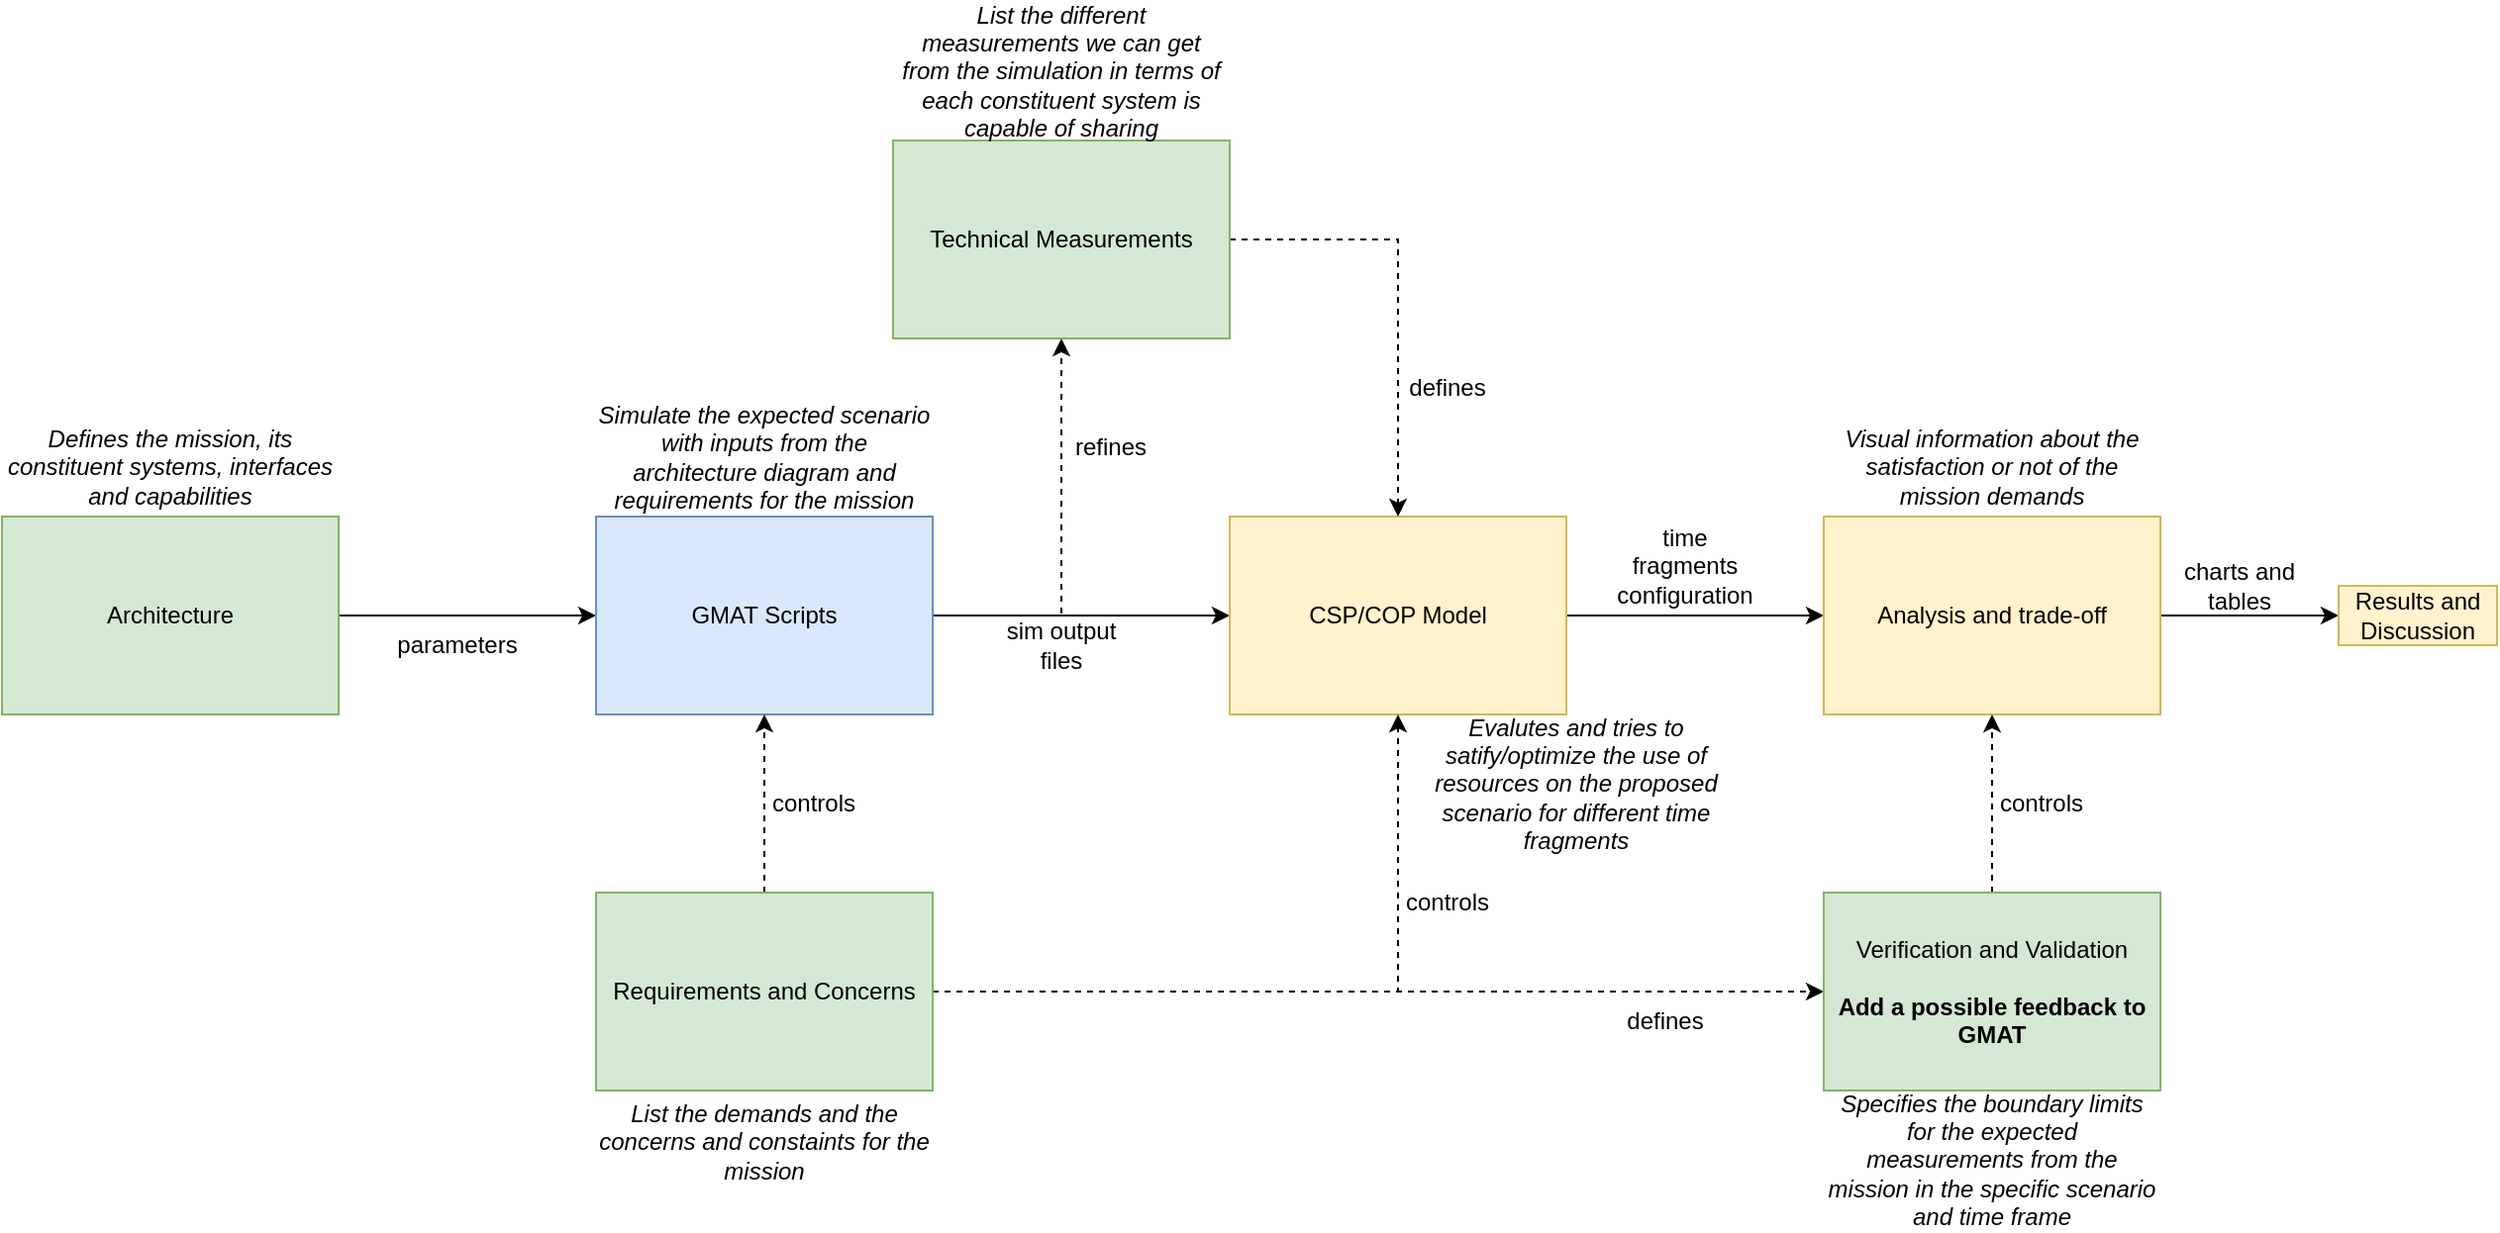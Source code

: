 <mxfile version="21.2.1" type="device" pages="10">
  <diagram id="ecUxlyDJ1UePFiOITk45" name="overview">
    <mxGraphModel dx="1343" dy="633" grid="1" gridSize="10" guides="1" tooltips="1" connect="1" arrows="1" fold="1" page="1" pageScale="1" pageWidth="3300" pageHeight="4681" math="0" shadow="0">
      <root>
        <mxCell id="0" />
        <mxCell id="1" parent="0" />
        <mxCell id="aMFYECySccv6OKoue9ql-9" style="edgeStyle=orthogonalEdgeStyle;rounded=0;orthogonalLoop=1;jettySize=auto;html=1;exitX=1;exitY=0.5;exitDx=0;exitDy=0;entryX=0;entryY=0.5;entryDx=0;entryDy=0;" parent="1" source="aMFYECySccv6OKoue9ql-1" target="aMFYECySccv6OKoue9ql-3" edge="1">
          <mxGeometry relative="1" as="geometry" />
        </mxCell>
        <mxCell id="aMFYECySccv6OKoue9ql-1" value="Architecture" style="rounded=0;whiteSpace=wrap;html=1;fillColor=#d5e8d4;strokeColor=#82b366;" parent="1" vertex="1">
          <mxGeometry x="140" y="310" width="170" height="100" as="geometry" />
        </mxCell>
        <mxCell id="aMFYECySccv6OKoue9ql-10" style="edgeStyle=orthogonalEdgeStyle;rounded=0;orthogonalLoop=1;jettySize=auto;html=1;exitX=1;exitY=0.5;exitDx=0;exitDy=0;entryX=0;entryY=0.5;entryDx=0;entryDy=0;" parent="1" source="aMFYECySccv6OKoue9ql-3" target="aMFYECySccv6OKoue9ql-4" edge="1">
          <mxGeometry relative="1" as="geometry" />
        </mxCell>
        <mxCell id="aMFYECySccv6OKoue9ql-13" style="edgeStyle=orthogonalEdgeStyle;rounded=0;orthogonalLoop=1;jettySize=auto;html=1;exitX=1;exitY=0.5;exitDx=0;exitDy=0;entryX=0.5;entryY=1;entryDx=0;entryDy=0;dashed=1;" parent="1" source="aMFYECySccv6OKoue9ql-3" target="aMFYECySccv6OKoue9ql-5" edge="1">
          <mxGeometry relative="1" as="geometry" />
        </mxCell>
        <mxCell id="aMFYECySccv6OKoue9ql-3" value="GMAT Scripts" style="rounded=0;whiteSpace=wrap;html=1;fillColor=#dae8fc;strokeColor=#6c8ebf;" parent="1" vertex="1">
          <mxGeometry x="440" y="310" width="170" height="100" as="geometry" />
        </mxCell>
        <mxCell id="aMFYECySccv6OKoue9ql-15" style="edgeStyle=orthogonalEdgeStyle;rounded=0;orthogonalLoop=1;jettySize=auto;html=1;exitX=1;exitY=0.5;exitDx=0;exitDy=0;entryX=0;entryY=0.5;entryDx=0;entryDy=0;" parent="1" source="aMFYECySccv6OKoue9ql-4" target="aMFYECySccv6OKoue9ql-7" edge="1">
          <mxGeometry relative="1" as="geometry" />
        </mxCell>
        <mxCell id="aMFYECySccv6OKoue9ql-4" value="CSP/COP Model" style="rounded=0;whiteSpace=wrap;html=1;fillColor=#fff2cc;strokeColor=#d6b656;" parent="1" vertex="1">
          <mxGeometry x="760" y="310" width="170" height="100" as="geometry" />
        </mxCell>
        <mxCell id="aMFYECySccv6OKoue9ql-11" style="edgeStyle=orthogonalEdgeStyle;rounded=0;orthogonalLoop=1;jettySize=auto;html=1;exitX=1;exitY=0.5;exitDx=0;exitDy=0;entryX=0.5;entryY=0;entryDx=0;entryDy=0;dashed=1;" parent="1" source="aMFYECySccv6OKoue9ql-5" target="aMFYECySccv6OKoue9ql-4" edge="1">
          <mxGeometry relative="1" as="geometry" />
        </mxCell>
        <mxCell id="aMFYECySccv6OKoue9ql-5" value="Technical Measurements" style="rounded=0;whiteSpace=wrap;html=1;fillColor=#d5e8d4;strokeColor=#82b366;" parent="1" vertex="1">
          <mxGeometry x="590" y="120" width="170" height="100" as="geometry" />
        </mxCell>
        <mxCell id="aMFYECySccv6OKoue9ql-12" style="edgeStyle=orthogonalEdgeStyle;rounded=0;orthogonalLoop=1;jettySize=auto;html=1;exitX=1;exitY=0.5;exitDx=0;exitDy=0;entryX=0.5;entryY=1;entryDx=0;entryDy=0;dashed=1;" parent="1" source="aMFYECySccv6OKoue9ql-6" target="aMFYECySccv6OKoue9ql-4" edge="1">
          <mxGeometry relative="1" as="geometry" />
        </mxCell>
        <mxCell id="aMFYECySccv6OKoue9ql-14" style="edgeStyle=orthogonalEdgeStyle;rounded=0;orthogonalLoop=1;jettySize=auto;html=1;exitX=0.5;exitY=0;exitDx=0;exitDy=0;entryX=0.5;entryY=1;entryDx=0;entryDy=0;dashed=1;" parent="1" source="aMFYECySccv6OKoue9ql-6" target="aMFYECySccv6OKoue9ql-3" edge="1">
          <mxGeometry relative="1" as="geometry" />
        </mxCell>
        <mxCell id="aMFYECySccv6OKoue9ql-18" style="edgeStyle=orthogonalEdgeStyle;rounded=0;orthogonalLoop=1;jettySize=auto;html=1;entryX=0;entryY=0.5;entryDx=0;entryDy=0;dashed=1;" parent="1" source="aMFYECySccv6OKoue9ql-6" target="aMFYECySccv6OKoue9ql-8" edge="1">
          <mxGeometry relative="1" as="geometry" />
        </mxCell>
        <mxCell id="aMFYECySccv6OKoue9ql-6" value="Requirements and Concerns" style="rounded=0;whiteSpace=wrap;html=1;fillColor=#d5e8d4;strokeColor=#82b366;" parent="1" vertex="1">
          <mxGeometry x="440" y="500" width="170" height="100" as="geometry" />
        </mxCell>
        <mxCell id="aMFYECySccv6OKoue9ql-38" value="" style="edgeStyle=orthogonalEdgeStyle;rounded=0;orthogonalLoop=1;jettySize=auto;html=1;" parent="1" source="aMFYECySccv6OKoue9ql-7" target="aMFYECySccv6OKoue9ql-37" edge="1">
          <mxGeometry relative="1" as="geometry" />
        </mxCell>
        <mxCell id="aMFYECySccv6OKoue9ql-7" value="Analysis and trade-off" style="rounded=0;whiteSpace=wrap;html=1;fillColor=#fff2cc;strokeColor=#d6b656;" parent="1" vertex="1">
          <mxGeometry x="1060" y="310" width="170" height="100" as="geometry" />
        </mxCell>
        <mxCell id="aMFYECySccv6OKoue9ql-17" style="edgeStyle=orthogonalEdgeStyle;rounded=0;orthogonalLoop=1;jettySize=auto;html=1;entryX=0.5;entryY=1;entryDx=0;entryDy=0;dashed=1;" parent="1" source="aMFYECySccv6OKoue9ql-8" target="aMFYECySccv6OKoue9ql-7" edge="1">
          <mxGeometry relative="1" as="geometry" />
        </mxCell>
        <mxCell id="aMFYECySccv6OKoue9ql-8" value="Verification and Validation&lt;br&gt;&lt;br&gt;&lt;b&gt;Add a possible feedback to GMAT&lt;/b&gt;" style="rounded=0;whiteSpace=wrap;html=1;fillColor=#d5e8d4;strokeColor=#82b366;" parent="1" vertex="1">
          <mxGeometry x="1060" y="500" width="170" height="100" as="geometry" />
        </mxCell>
        <mxCell id="aMFYECySccv6OKoue9ql-19" value="Defines the mission, its constituent systems, interfaces and capabilities" style="text;html=1;strokeColor=none;fillColor=none;align=center;verticalAlign=middle;whiteSpace=wrap;rounded=0;fontStyle=2" parent="1" vertex="1">
          <mxGeometry x="140" y="250" width="170" height="70" as="geometry" />
        </mxCell>
        <mxCell id="aMFYECySccv6OKoue9ql-20" value="Simulate the expected scenario with inputs from the architecture diagram and requirements for the mission" style="text;html=1;strokeColor=none;fillColor=none;align=center;verticalAlign=middle;whiteSpace=wrap;rounded=0;fontStyle=2" parent="1" vertex="1">
          <mxGeometry x="440" y="245" width="170" height="70" as="geometry" />
        </mxCell>
        <mxCell id="aMFYECySccv6OKoue9ql-21" value="List the demands and the concerns and constaints for the mission" style="text;html=1;strokeColor=none;fillColor=none;align=center;verticalAlign=middle;whiteSpace=wrap;rounded=0;fontStyle=2" parent="1" vertex="1">
          <mxGeometry x="440" y="591" width="170" height="70" as="geometry" />
        </mxCell>
        <mxCell id="aMFYECySccv6OKoue9ql-22" value="List the different measurements we can get from the simulation in terms of each constituent system is capable of sharing" style="text;html=1;strokeColor=none;fillColor=none;align=center;verticalAlign=middle;whiteSpace=wrap;rounded=0;fontStyle=2" parent="1" vertex="1">
          <mxGeometry x="590" y="50" width="170" height="70" as="geometry" />
        </mxCell>
        <mxCell id="aMFYECySccv6OKoue9ql-24" value="Evalutes and tries to satify/optimize the use of resources on the proposed scenario for different time fragments" style="text;html=1;strokeColor=none;fillColor=none;align=center;verticalAlign=middle;whiteSpace=wrap;rounded=0;fontStyle=2" parent="1" vertex="1">
          <mxGeometry x="850" y="410" width="170" height="70" as="geometry" />
        </mxCell>
        <mxCell id="aMFYECySccv6OKoue9ql-25" value="Visual information about the satisfaction or not of the mission demands" style="text;html=1;strokeColor=none;fillColor=none;align=center;verticalAlign=middle;whiteSpace=wrap;rounded=0;fontStyle=2" parent="1" vertex="1">
          <mxGeometry x="1060" y="250" width="170" height="70" as="geometry" />
        </mxCell>
        <mxCell id="aMFYECySccv6OKoue9ql-26" value="Specifies the boundary limits for the expected measurements from the mission in the specific scenario and time frame" style="text;html=1;strokeColor=none;fillColor=none;align=center;verticalAlign=middle;whiteSpace=wrap;rounded=0;fontStyle=2" parent="1" vertex="1">
          <mxGeometry x="1060" y="600" width="170" height="70" as="geometry" />
        </mxCell>
        <mxCell id="aMFYECySccv6OKoue9ql-27" value="parameters" style="text;html=1;strokeColor=none;fillColor=none;align=center;verticalAlign=middle;whiteSpace=wrap;rounded=0;" parent="1" vertex="1">
          <mxGeometry x="340" y="360" width="60" height="30" as="geometry" />
        </mxCell>
        <mxCell id="aMFYECySccv6OKoue9ql-28" value="sim output files" style="text;html=1;strokeColor=none;fillColor=none;align=center;verticalAlign=middle;whiteSpace=wrap;rounded=0;" parent="1" vertex="1">
          <mxGeometry x="635" y="360" width="80" height="30" as="geometry" />
        </mxCell>
        <mxCell id="aMFYECySccv6OKoue9ql-29" value="refines" style="text;html=1;strokeColor=none;fillColor=none;align=center;verticalAlign=middle;whiteSpace=wrap;rounded=0;" parent="1" vertex="1">
          <mxGeometry x="660" y="260" width="80" height="30" as="geometry" />
        </mxCell>
        <mxCell id="aMFYECySccv6OKoue9ql-30" value="defines" style="text;html=1;strokeColor=none;fillColor=none;align=center;verticalAlign=middle;whiteSpace=wrap;rounded=0;" parent="1" vertex="1">
          <mxGeometry x="830" y="230" width="80" height="30" as="geometry" />
        </mxCell>
        <mxCell id="aMFYECySccv6OKoue9ql-31" value="controls" style="text;html=1;strokeColor=none;fillColor=none;align=center;verticalAlign=middle;whiteSpace=wrap;rounded=0;" parent="1" vertex="1">
          <mxGeometry x="1130" y="440" width="80" height="30" as="geometry" />
        </mxCell>
        <mxCell id="aMFYECySccv6OKoue9ql-32" value="controls" style="text;html=1;strokeColor=none;fillColor=none;align=center;verticalAlign=middle;whiteSpace=wrap;rounded=0;" parent="1" vertex="1">
          <mxGeometry x="510" y="440" width="80" height="30" as="geometry" />
        </mxCell>
        <mxCell id="aMFYECySccv6OKoue9ql-33" value="time fragments configuration" style="text;html=1;strokeColor=none;fillColor=none;align=center;verticalAlign=middle;whiteSpace=wrap;rounded=0;" parent="1" vertex="1">
          <mxGeometry x="950" y="320" width="80" height="30" as="geometry" />
        </mxCell>
        <mxCell id="aMFYECySccv6OKoue9ql-34" value="controls" style="text;html=1;strokeColor=none;fillColor=none;align=center;verticalAlign=middle;whiteSpace=wrap;rounded=0;" parent="1" vertex="1">
          <mxGeometry x="830" y="490" width="80" height="30" as="geometry" />
        </mxCell>
        <mxCell id="aMFYECySccv6OKoue9ql-35" value="defines" style="text;html=1;strokeColor=none;fillColor=none;align=center;verticalAlign=middle;whiteSpace=wrap;rounded=0;" parent="1" vertex="1">
          <mxGeometry x="940" y="550" width="80" height="30" as="geometry" />
        </mxCell>
        <mxCell id="aMFYECySccv6OKoue9ql-37" value="Results and Discussion" style="rounded=0;whiteSpace=wrap;html=1;fillColor=#fff2cc;strokeColor=#d6b656;" parent="1" vertex="1">
          <mxGeometry x="1320" y="345" width="80" height="30" as="geometry" />
        </mxCell>
        <mxCell id="aMFYECySccv6OKoue9ql-39" value="charts and tables" style="text;html=1;strokeColor=none;fillColor=none;align=center;verticalAlign=middle;whiteSpace=wrap;rounded=0;" parent="1" vertex="1">
          <mxGeometry x="1230" y="330" width="80" height="30" as="geometry" />
        </mxCell>
      </root>
    </mxGraphModel>
  </diagram>
  <diagram name="fcs_profile" id="5WEOJ8UG6Z-XAlGFDDw3">
    <mxGraphModel dx="1743" dy="856" grid="1" gridSize="10" guides="1" tooltips="1" connect="1" arrows="1" fold="1" page="1" pageScale="1" pageWidth="3300" pageHeight="4681" math="0" shadow="0">
      <root>
        <mxCell id="0" />
        <mxCell id="1" parent="0" />
        <mxCell id="CB-s7W7BDBdL1b5Y4jAB-1" value="Federated CubeSat System" style="swimlane;whiteSpace=wrap;html=1;fillColor=#d5e8d4;strokeColor=#82b366;labelBackgroundColor=none;" parent="1" vertex="1">
          <mxGeometry x="170" y="110" width="370" height="490" as="geometry">
            <mxRectangle x="170" y="110" width="200" height="30" as="alternateBounds" />
          </mxGeometry>
        </mxCell>
        <mxCell id="CB-s7W7BDBdL1b5Y4jAB-7" style="edgeStyle=orthogonalEdgeStyle;rounded=0;orthogonalLoop=1;jettySize=auto;html=1;entryX=0;entryY=0;entryDx=0;entryDy=45;entryPerimeter=0;exitX=0.5;exitY=1;exitDx=0;exitDy=0;exitPerimeter=0;" parent="CB-s7W7BDBdL1b5Y4jAB-1" source="CB-s7W7BDBdL1b5Y4jAB-2" target="CB-s7W7BDBdL1b5Y4jAB-3" edge="1">
          <mxGeometry relative="1" as="geometry">
            <Array as="points">
              <mxPoint x="85" y="155" />
            </Array>
          </mxGeometry>
        </mxCell>
        <mxCell id="CB-s7W7BDBdL1b5Y4jAB-8" style="edgeStyle=orthogonalEdgeStyle;rounded=0;orthogonalLoop=1;jettySize=auto;html=1;exitX=0.5;exitY=1;exitDx=0;exitDy=0;exitPerimeter=0;entryX=0;entryY=0;entryDx=0;entryDy=45;entryPerimeter=0;" parent="CB-s7W7BDBdL1b5Y4jAB-1" source="CB-s7W7BDBdL1b5Y4jAB-2" target="CB-s7W7BDBdL1b5Y4jAB-4" edge="1">
          <mxGeometry relative="1" as="geometry" />
        </mxCell>
        <mxCell id="CB-s7W7BDBdL1b5Y4jAB-9" style="edgeStyle=orthogonalEdgeStyle;rounded=0;orthogonalLoop=1;jettySize=auto;html=1;exitX=0.5;exitY=1;exitDx=0;exitDy=0;exitPerimeter=0;entryX=0;entryY=0;entryDx=0;entryDy=45;entryPerimeter=0;" parent="CB-s7W7BDBdL1b5Y4jAB-1" source="CB-s7W7BDBdL1b5Y4jAB-2" target="CB-s7W7BDBdL1b5Y4jAB-5" edge="1">
          <mxGeometry relative="1" as="geometry" />
        </mxCell>
        <mxCell id="CB-s7W7BDBdL1b5Y4jAB-10" style="edgeStyle=orthogonalEdgeStyle;rounded=0;orthogonalLoop=1;jettySize=auto;html=1;exitX=0.5;exitY=1;exitDx=0;exitDy=0;exitPerimeter=0;entryX=0;entryY=0;entryDx=0;entryDy=45;entryPerimeter=0;" parent="CB-s7W7BDBdL1b5Y4jAB-1" source="CB-s7W7BDBdL1b5Y4jAB-2" target="CB-s7W7BDBdL1b5Y4jAB-6" edge="1">
          <mxGeometry relative="1" as="geometry" />
        </mxCell>
        <mxCell id="CB-s7W7BDBdL1b5Y4jAB-2" value="&lt;b&gt;FCS Profile&lt;/b&gt;" style="shape=folder;tabWidth=80;tabHeight=20;tabPosition=left;html=1;whiteSpace=wrap;align=center;fillColor=#ffe6cc;strokeColor=#d79b00;" parent="CB-s7W7BDBdL1b5Y4jAB-1" vertex="1">
          <mxGeometry x="20" y="50" width="130" height="70" as="geometry" />
        </mxCell>
        <UserObject label="&lt;b&gt;Arhictectural Structure Profile&lt;br&gt;&lt;/b&gt;" link="data:page/id,s8tU1lv2kuaPOuOVfVno" id="CB-s7W7BDBdL1b5Y4jAB-3">
          <mxCell style="shape=folder;tabWidth=80;tabHeight=20;tabPosition=left;html=1;whiteSpace=wrap;align=center;fillColor=#ffe6cc;strokeColor=#d79b00;" parent="CB-s7W7BDBdL1b5Y4jAB-1" vertex="1">
            <mxGeometry x="220" y="110" width="130" height="70" as="geometry" />
          </mxCell>
        </UserObject>
        <UserObject label="&lt;b&gt;Technical Measurements Profile&amp;nbsp;&lt;br&gt;&lt;/b&gt;" link="data:page/id,7cpv73XnjsAW8Iy4hAVe" id="CB-s7W7BDBdL1b5Y4jAB-4">
          <mxCell style="shape=folder;tabWidth=80;tabHeight=20;tabPosition=left;html=1;whiteSpace=wrap;align=center;fillColor=#ffe6cc;strokeColor=#d79b00;" parent="CB-s7W7BDBdL1b5Y4jAB-1" vertex="1">
            <mxGeometry x="220" y="200" width="130" height="90" as="geometry" />
          </mxCell>
        </UserObject>
        <UserObject label="&lt;b&gt;Verification and Validation Profile&lt;/b&gt;" link="data:page/id,_pzehDWBenJW7ik9AjLX" id="CB-s7W7BDBdL1b5Y4jAB-5">
          <mxCell style="shape=folder;tabWidth=80;tabHeight=20;tabPosition=left;html=1;whiteSpace=wrap;align=center;fillColor=#ffe6cc;strokeColor=#d79b00;" parent="CB-s7W7BDBdL1b5Y4jAB-1" vertex="1">
            <mxGeometry x="220" y="310" width="130" height="70" as="geometry" />
          </mxCell>
        </UserObject>
        <UserObject label="&lt;b&gt;Requirements and Concerns Profile&lt;/b&gt;" link="data:page/id,FcaB_egmJO_SXW9jBfTY" id="CB-s7W7BDBdL1b5Y4jAB-6">
          <mxCell style="shape=folder;tabWidth=80;tabHeight=20;tabPosition=left;html=1;whiteSpace=wrap;align=center;fillColor=#ffe6cc;strokeColor=#d79b00;" parent="CB-s7W7BDBdL1b5Y4jAB-1" vertex="1">
            <mxGeometry x="220" y="400" width="130" height="70" as="geometry" />
          </mxCell>
        </UserObject>
      </root>
    </mxGraphModel>
  </diagram>
  <diagram id="s8tU1lv2kuaPOuOVfVno" name="architecture_profile">
    <mxGraphModel dx="1743" dy="856" grid="1" gridSize="10" guides="1" tooltips="1" connect="1" arrows="1" fold="1" page="1" pageScale="1" pageWidth="3300" pageHeight="4681" math="0" shadow="0">
      <root>
        <mxCell id="0" />
        <mxCell id="1" parent="0" />
        <mxCell id="qJx6dWbGEi4gSRtotODZ-1" value="FCS -- Architecture Structure Profile" style="swimlane;whiteSpace=wrap;html=1;fillColor=#d5e8d4;strokeColor=#82b366;" parent="1" vertex="1">
          <mxGeometry x="210" y="120" width="820" height="530" as="geometry" />
        </mxCell>
        <mxCell id="vUrxa8D7zWl0YZqcvvQP-13" style="edgeStyle=orthogonalEdgeStyle;rounded=0;orthogonalLoop=1;jettySize=auto;html=1;exitX=0.5;exitY=1;exitDx=0;exitDy=0;entryX=0.567;entryY=0;entryDx=0;entryDy=0;entryPerimeter=0;" parent="qJx6dWbGEi4gSRtotODZ-1" source="qJx6dWbGEi4gSRtotODZ-2" target="vUrxa8D7zWl0YZqcvvQP-1" edge="1">
          <mxGeometry relative="1" as="geometry" />
        </mxCell>
        <mxCell id="vUrxa8D7zWl0YZqcvvQP-14" style="edgeStyle=orthogonalEdgeStyle;rounded=0;orthogonalLoop=1;jettySize=auto;html=1;exitX=0.5;exitY=1;exitDx=0;exitDy=0;entryX=0.5;entryY=0;entryDx=0;entryDy=0;" parent="qJx6dWbGEi4gSRtotODZ-1" source="qJx6dWbGEi4gSRtotODZ-2" target="vUrxa8D7zWl0YZqcvvQP-2" edge="1">
          <mxGeometry relative="1" as="geometry" />
        </mxCell>
        <mxCell id="qJx6dWbGEi4gSRtotODZ-2" value="&lt;b&gt;Mission&lt;br&gt;&lt;/b&gt;" style="rounded=0;whiteSpace=wrap;html=1;fillColor=#d5e8d4;strokeColor=#82b366;" parent="qJx6dWbGEi4gSRtotODZ-1" vertex="1">
          <mxGeometry x="320" y="40" width="120" height="60" as="geometry" />
        </mxCell>
        <mxCell id="vUrxa8D7zWl0YZqcvvQP-15" style="edgeStyle=orthogonalEdgeStyle;rounded=0;orthogonalLoop=1;jettySize=auto;html=1;exitX=0.5;exitY=1;exitDx=0;exitDy=0;entryX=0.5;entryY=0;entryDx=0;entryDy=0;" parent="qJx6dWbGEi4gSRtotODZ-1" source="vUrxa8D7zWl0YZqcvvQP-1" target="vUrxa8D7zWl0YZqcvvQP-3" edge="1">
          <mxGeometry relative="1" as="geometry" />
        </mxCell>
        <mxCell id="vUrxa8D7zWl0YZqcvvQP-16" style="edgeStyle=orthogonalEdgeStyle;rounded=0;orthogonalLoop=1;jettySize=auto;html=1;exitX=0.5;exitY=1;exitDx=0;exitDy=0;entryX=0.5;entryY=0;entryDx=0;entryDy=0;" parent="qJx6dWbGEi4gSRtotODZ-1" source="vUrxa8D7zWl0YZqcvvQP-1" target="vUrxa8D7zWl0YZqcvvQP-4" edge="1">
          <mxGeometry relative="1" as="geometry" />
        </mxCell>
        <mxCell id="vUrxa8D7zWl0YZqcvvQP-17" style="edgeStyle=orthogonalEdgeStyle;rounded=0;orthogonalLoop=1;jettySize=auto;html=1;exitX=0.5;exitY=1;exitDx=0;exitDy=0;entryX=0.5;entryY=0;entryDx=0;entryDy=0;" parent="qJx6dWbGEi4gSRtotODZ-1" source="vUrxa8D7zWl0YZqcvvQP-1" target="vUrxa8D7zWl0YZqcvvQP-5" edge="1">
          <mxGeometry relative="1" as="geometry" />
        </mxCell>
        <mxCell id="vUrxa8D7zWl0YZqcvvQP-1" value="&lt;b&gt;Segments&lt;br&gt;&lt;/b&gt;" style="rounded=0;whiteSpace=wrap;html=1;fillColor=#d5e8d4;strokeColor=#82b366;" parent="qJx6dWbGEi4gSRtotODZ-1" vertex="1">
          <mxGeometry x="182" y="140" width="120" height="60" as="geometry" />
        </mxCell>
        <mxCell id="vUrxa8D7zWl0YZqcvvQP-26" style="edgeStyle=orthogonalEdgeStyle;rounded=0;orthogonalLoop=1;jettySize=auto;html=1;exitX=0.5;exitY=1;exitDx=0;exitDy=0;entryX=0.5;entryY=0;entryDx=0;entryDy=0;" parent="qJx6dWbGEi4gSRtotODZ-1" source="vUrxa8D7zWl0YZqcvvQP-2" target="vUrxa8D7zWl0YZqcvvQP-24" edge="1">
          <mxGeometry relative="1" as="geometry" />
        </mxCell>
        <mxCell id="vUrxa8D7zWl0YZqcvvQP-27" style="edgeStyle=orthogonalEdgeStyle;rounded=0;orthogonalLoop=1;jettySize=auto;html=1;exitX=0.5;exitY=1;exitDx=0;exitDy=0;entryX=0.5;entryY=0;entryDx=0;entryDy=0;" parent="qJx6dWbGEi4gSRtotODZ-1" source="vUrxa8D7zWl0YZqcvvQP-2" target="vUrxa8D7zWl0YZqcvvQP-25" edge="1">
          <mxGeometry relative="1" as="geometry" />
        </mxCell>
        <mxCell id="vUrxa8D7zWl0YZqcvvQP-2" value="&lt;b&gt;Goals and Needs&lt;br&gt;&lt;/b&gt;" style="rounded=0;whiteSpace=wrap;html=1;fillColor=#d5e8d4;strokeColor=#82b366;" parent="qJx6dWbGEi4gSRtotODZ-1" vertex="1">
          <mxGeometry x="600" y="140" width="120" height="60" as="geometry" />
        </mxCell>
        <mxCell id="vUrxa8D7zWl0YZqcvvQP-18" style="edgeStyle=orthogonalEdgeStyle;rounded=0;orthogonalLoop=1;jettySize=auto;html=1;exitX=0.5;exitY=1;exitDx=0;exitDy=0;entryX=0;entryY=0.5;entryDx=0;entryDy=0;" parent="qJx6dWbGEi4gSRtotODZ-1" source="vUrxa8D7zWl0YZqcvvQP-3" target="vUrxa8D7zWl0YZqcvvQP-11" edge="1">
          <mxGeometry relative="1" as="geometry" />
        </mxCell>
        <mxCell id="vUrxa8D7zWl0YZqcvvQP-19" style="edgeStyle=orthogonalEdgeStyle;rounded=0;orthogonalLoop=1;jettySize=auto;html=1;exitX=0.5;exitY=1;exitDx=0;exitDy=0;entryX=0;entryY=0.5;entryDx=0;entryDy=0;" parent="qJx6dWbGEi4gSRtotODZ-1" source="vUrxa8D7zWl0YZqcvvQP-3" target="vUrxa8D7zWl0YZqcvvQP-12" edge="1">
          <mxGeometry relative="1" as="geometry" />
        </mxCell>
        <UserObject label="&lt;b&gt;Space&lt;br&gt;&lt;/b&gt;" link="data:page/id,qpuDHe_ShPHGaaEG242p" id="vUrxa8D7zWl0YZqcvvQP-3">
          <mxCell style="rounded=0;whiteSpace=wrap;html=1;fillColor=#fff2cc;strokeColor=#d6b656;" parent="qJx6dWbGEi4gSRtotODZ-1" vertex="1">
            <mxGeometry x="22" y="240" width="120" height="60" as="geometry" />
          </mxCell>
        </UserObject>
        <mxCell id="vUrxa8D7zWl0YZqcvvQP-20" style="edgeStyle=orthogonalEdgeStyle;rounded=0;orthogonalLoop=1;jettySize=auto;html=1;exitX=0.5;exitY=1;exitDx=0;exitDy=0;entryX=0;entryY=0.5;entryDx=0;entryDy=0;" parent="qJx6dWbGEi4gSRtotODZ-1" source="vUrxa8D7zWl0YZqcvvQP-4" target="vUrxa8D7zWl0YZqcvvQP-6" edge="1">
          <mxGeometry relative="1" as="geometry" />
        </mxCell>
        <mxCell id="vUrxa8D7zWl0YZqcvvQP-21" style="edgeStyle=orthogonalEdgeStyle;rounded=0;orthogonalLoop=1;jettySize=auto;html=1;exitX=0.5;exitY=1;exitDx=0;exitDy=0;entryX=0;entryY=0.5;entryDx=0;entryDy=0;" parent="qJx6dWbGEi4gSRtotODZ-1" source="vUrxa8D7zWl0YZqcvvQP-4" target="vUrxa8D7zWl0YZqcvvQP-7" edge="1">
          <mxGeometry relative="1" as="geometry" />
        </mxCell>
        <mxCell id="vUrxa8D7zWl0YZqcvvQP-4" value="&lt;b&gt;Ground&lt;br&gt;&lt;/b&gt;" style="rounded=0;whiteSpace=wrap;html=1;fillColor=#fff2cc;strokeColor=#d6b656;" parent="qJx6dWbGEi4gSRtotODZ-1" vertex="1">
          <mxGeometry x="182" y="240" width="120" height="60" as="geometry" />
        </mxCell>
        <mxCell id="vUrxa8D7zWl0YZqcvvQP-22" style="edgeStyle=orthogonalEdgeStyle;rounded=0;orthogonalLoop=1;jettySize=auto;html=1;exitX=0.5;exitY=1;exitDx=0;exitDy=0;entryX=0;entryY=0.5;entryDx=0;entryDy=0;" parent="qJx6dWbGEi4gSRtotODZ-1" source="vUrxa8D7zWl0YZqcvvQP-5" target="vUrxa8D7zWl0YZqcvvQP-9" edge="1">
          <mxGeometry relative="1" as="geometry" />
        </mxCell>
        <mxCell id="vUrxa8D7zWl0YZqcvvQP-23" style="edgeStyle=orthogonalEdgeStyle;rounded=0;orthogonalLoop=1;jettySize=auto;html=1;exitX=0.5;exitY=1;exitDx=0;exitDy=0;entryX=0;entryY=0.5;entryDx=0;entryDy=0;" parent="qJx6dWbGEi4gSRtotODZ-1" source="vUrxa8D7zWl0YZqcvvQP-5" target="vUrxa8D7zWl0YZqcvvQP-10" edge="1">
          <mxGeometry relative="1" as="geometry" />
        </mxCell>
        <UserObject label="&lt;b&gt;User&lt;br&gt;&lt;/b&gt;" link="data:page/id,Pw4Rx6S5lg-bUTCE224V" id="vUrxa8D7zWl0YZqcvvQP-5">
          <mxCell style="rounded=0;whiteSpace=wrap;html=1;fillColor=#fff2cc;strokeColor=#d6b656;" parent="qJx6dWbGEi4gSRtotODZ-1" vertex="1">
            <mxGeometry x="342" y="240" width="120" height="60" as="geometry" />
          </mxCell>
        </UserObject>
        <mxCell id="vUrxa8D7zWl0YZqcvvQP-6" value="&lt;b&gt;Ground Station&lt;br&gt;&lt;/b&gt;" style="rounded=0;whiteSpace=wrap;html=1;fillColor=#ffe6cc;strokeColor=#d79b00;" parent="qJx6dWbGEi4gSRtotODZ-1" vertex="1">
          <mxGeometry x="264" y="320" width="120" height="60" as="geometry" />
        </mxCell>
        <mxCell id="vUrxa8D7zWl0YZqcvvQP-7" value="&lt;b&gt;Mission Control&lt;br&gt;&lt;/b&gt;" style="rounded=0;whiteSpace=wrap;html=1;fillColor=#ffe6cc;strokeColor=#d79b00;" parent="qJx6dWbGEi4gSRtotODZ-1" vertex="1">
          <mxGeometry x="264" y="390" width="120" height="60" as="geometry" />
        </mxCell>
        <mxCell id="vUrxa8D7zWl0YZqcvvQP-9" value="&lt;b&gt;Region of Interest&lt;br&gt;&lt;/b&gt;" style="rounded=0;whiteSpace=wrap;html=1;fillColor=#ffe6cc;strokeColor=#d79b00;" parent="qJx6dWbGEi4gSRtotODZ-1" vertex="1">
          <mxGeometry x="423" y="320" width="120" height="60" as="geometry" />
        </mxCell>
        <mxCell id="Gd6x6PtM9u6MPlSPK9h4-2" style="edgeStyle=none;rounded=0;orthogonalLoop=1;jettySize=auto;html=1;exitX=0.5;exitY=1;exitDx=0;exitDy=0;entryX=0;entryY=0.5;entryDx=0;entryDy=0;" edge="1" parent="qJx6dWbGEi4gSRtotODZ-1" source="vUrxa8D7zWl0YZqcvvQP-10" target="Gd6x6PtM9u6MPlSPK9h4-1">
          <mxGeometry relative="1" as="geometry">
            <Array as="points">
              <mxPoint x="483" y="490" />
            </Array>
          </mxGeometry>
        </mxCell>
        <mxCell id="vUrxa8D7zWl0YZqcvvQP-10" value="&lt;b&gt;Sensor Network&lt;br&gt;&lt;/b&gt;" style="rounded=0;whiteSpace=wrap;html=1;fillColor=#ffe6cc;strokeColor=#d79b00;" parent="qJx6dWbGEi4gSRtotODZ-1" vertex="1">
          <mxGeometry x="423" y="390" width="120" height="60" as="geometry" />
        </mxCell>
        <mxCell id="vUrxa8D7zWl0YZqcvvQP-11" value="&lt;b&gt;Spacecraft&lt;br&gt;&lt;/b&gt;" style="rounded=0;whiteSpace=wrap;html=1;fillColor=#ffe6cc;strokeColor=#d79b00;" parent="qJx6dWbGEi4gSRtotODZ-1" vertex="1">
          <mxGeometry x="102" y="320" width="120" height="60" as="geometry" />
        </mxCell>
        <mxCell id="j9MlQ68T7msH40RRICwl-2" style="edgeStyle=none;rounded=0;orthogonalLoop=1;jettySize=auto;html=1;exitX=0.5;exitY=1;exitDx=0;exitDy=0;entryX=0;entryY=0.5;entryDx=0;entryDy=0;" edge="1" parent="qJx6dWbGEi4gSRtotODZ-1" source="vUrxa8D7zWl0YZqcvvQP-12" target="j9MlQ68T7msH40RRICwl-1">
          <mxGeometry relative="1" as="geometry">
            <Array as="points">
              <mxPoint x="162" y="490" />
            </Array>
          </mxGeometry>
        </mxCell>
        <mxCell id="vUrxa8D7zWl0YZqcvvQP-12" value="&lt;b&gt;Constellation&lt;br&gt;&lt;/b&gt;" style="rounded=0;whiteSpace=wrap;html=1;fillColor=#ffe6cc;strokeColor=#d79b00;" parent="qJx6dWbGEi4gSRtotODZ-1" vertex="1">
          <mxGeometry x="102" y="390" width="120" height="60" as="geometry" />
        </mxCell>
        <mxCell id="1OlvScc-ggOQBwU4RbyB-3" style="edgeStyle=orthogonalEdgeStyle;rounded=0;orthogonalLoop=1;jettySize=auto;html=1;entryX=0;entryY=0.5;entryDx=0;entryDy=0;" edge="1" parent="qJx6dWbGEi4gSRtotODZ-1" source="vUrxa8D7zWl0YZqcvvQP-24" target="1OlvScc-ggOQBwU4RbyB-1">
          <mxGeometry relative="1" as="geometry" />
        </mxCell>
        <mxCell id="1OlvScc-ggOQBwU4RbyB-4" style="edgeStyle=orthogonalEdgeStyle;rounded=0;orthogonalLoop=1;jettySize=auto;html=1;entryX=0;entryY=0.5;entryDx=0;entryDy=0;" edge="1" parent="qJx6dWbGEi4gSRtotODZ-1" source="vUrxa8D7zWl0YZqcvvQP-24" target="1OlvScc-ggOQBwU4RbyB-2">
          <mxGeometry relative="1" as="geometry" />
        </mxCell>
        <UserObject label="&lt;b&gt;Mission Goals&lt;br&gt;&lt;/b&gt;" link="data:page/id,-HAVj5g71-yDZ5-zu4pd" id="vUrxa8D7zWl0YZqcvvQP-24">
          <mxCell style="rounded=0;whiteSpace=wrap;html=1;fillColor=#fff2cc;strokeColor=#d6b656;" parent="qJx6dWbGEi4gSRtotODZ-1" vertex="1">
            <mxGeometry x="530" y="240" width="120" height="60" as="geometry" />
          </mxCell>
        </UserObject>
        <mxCell id="vUrxa8D7zWl0YZqcvvQP-25" value="&lt;b&gt;Stackholder Needs&lt;br&gt;&lt;/b&gt;" style="rounded=0;whiteSpace=wrap;html=1;fillColor=#fff2cc;strokeColor=#d6b656;" parent="qJx6dWbGEi4gSRtotODZ-1" vertex="1">
          <mxGeometry x="670" y="240" width="120" height="60" as="geometry" />
        </mxCell>
        <mxCell id="j9MlQ68T7msH40RRICwl-1" value="&lt;b&gt;Spacecraft&lt;br&gt;&lt;/b&gt;" style="rounded=0;whiteSpace=wrap;html=1;fillColor=#ffe6cc;strokeColor=#d79b00;" vertex="1" parent="qJx6dWbGEi4gSRtotODZ-1">
          <mxGeometry x="180" y="460" width="120" height="60" as="geometry" />
        </mxCell>
        <mxCell id="Gd6x6PtM9u6MPlSPK9h4-1" value="&lt;b&gt;Region of Interest&lt;br&gt;&lt;/b&gt;" style="rounded=0;whiteSpace=wrap;html=1;fillColor=#ffe6cc;strokeColor=#d79b00;" vertex="1" parent="qJx6dWbGEi4gSRtotODZ-1">
          <mxGeometry x="500" y="460" width="120" height="60" as="geometry" />
        </mxCell>
        <mxCell id="1OlvScc-ggOQBwU4RbyB-1" value="&lt;b&gt;Demands&lt;br&gt;&lt;/b&gt;" style="rounded=0;whiteSpace=wrap;html=1;fillColor=#ffe6cc;strokeColor=#d79b00;" vertex="1" parent="qJx6dWbGEi4gSRtotODZ-1">
          <mxGeometry x="610" y="320" width="120" height="60" as="geometry" />
        </mxCell>
        <mxCell id="1OlvScc-ggOQBwU4RbyB-2" value="&lt;b&gt;Objective&lt;br&gt;&lt;/b&gt;" style="rounded=0;whiteSpace=wrap;html=1;fillColor=#ffe6cc;strokeColor=#d79b00;" vertex="1" parent="qJx6dWbGEi4gSRtotODZ-1">
          <mxGeometry x="610" y="390" width="120" height="60" as="geometry" />
        </mxCell>
      </root>
    </mxGraphModel>
  </diagram>
  <diagram id="7cpv73XnjsAW8Iy4hAVe" name="measurements_profile">
    <mxGraphModel dx="1743" dy="856" grid="1" gridSize="10" guides="1" tooltips="1" connect="1" arrows="1" fold="1" page="1" pageScale="1" pageWidth="3300" pageHeight="4681" math="0" shadow="0">
      <root>
        <mxCell id="0" />
        <mxCell id="1" parent="0" />
        <mxCell id="5WmyaJQ9u15d9yRU1H_v-1" value="FCS -- Technical Measurements Profile" style="swimlane;whiteSpace=wrap;html=1;fillColor=#d5e8d4;strokeColor=#82b366;" parent="1" vertex="1">
          <mxGeometry x="230" y="90" width="610" height="570" as="geometry" />
        </mxCell>
        <mxCell id="d70mg1tdYg59z8f4_pkV-7" style="edgeStyle=orthogonalEdgeStyle;rounded=0;orthogonalLoop=1;jettySize=auto;html=1;entryX=0.5;entryY=0;entryDx=0;entryDy=0;" edge="1" parent="5WmyaJQ9u15d9yRU1H_v-1" source="Z1iVeBmdHPlzK9RqRQCO-1" target="Z1iVeBmdHPlzK9RqRQCO-5">
          <mxGeometry relative="1" as="geometry">
            <Array as="points">
              <mxPoint x="303" y="170" />
              <mxPoint x="70" y="170" />
            </Array>
          </mxGeometry>
        </mxCell>
        <mxCell id="d70mg1tdYg59z8f4_pkV-8" style="edgeStyle=orthogonalEdgeStyle;rounded=0;orthogonalLoop=1;jettySize=auto;html=1;entryX=0.5;entryY=0;entryDx=0;entryDy=0;" edge="1" parent="5WmyaJQ9u15d9yRU1H_v-1" source="Z1iVeBmdHPlzK9RqRQCO-1" target="d70mg1tdYg59z8f4_pkV-1">
          <mxGeometry relative="1" as="geometry">
            <Array as="points">
              <mxPoint x="303" y="170" />
              <mxPoint x="220" y="170" />
            </Array>
          </mxGeometry>
        </mxCell>
        <mxCell id="d70mg1tdYg59z8f4_pkV-9" style="edgeStyle=orthogonalEdgeStyle;rounded=0;orthogonalLoop=1;jettySize=auto;html=1;entryX=0.5;entryY=0;entryDx=0;entryDy=0;" edge="1" parent="5WmyaJQ9u15d9yRU1H_v-1" source="Z1iVeBmdHPlzK9RqRQCO-1" target="d70mg1tdYg59z8f4_pkV-3">
          <mxGeometry relative="1" as="geometry">
            <Array as="points">
              <mxPoint x="303" y="170" />
              <mxPoint x="370" y="170" />
            </Array>
          </mxGeometry>
        </mxCell>
        <mxCell id="d70mg1tdYg59z8f4_pkV-10" style="edgeStyle=orthogonalEdgeStyle;rounded=0;orthogonalLoop=1;jettySize=auto;html=1;entryX=0.5;entryY=0;entryDx=0;entryDy=0;" edge="1" parent="5WmyaJQ9u15d9yRU1H_v-1" source="Z1iVeBmdHPlzK9RqRQCO-1" target="d70mg1tdYg59z8f4_pkV-5">
          <mxGeometry relative="1" as="geometry">
            <Array as="points">
              <mxPoint x="303" y="170" />
              <mxPoint x="520" y="170" />
            </Array>
          </mxGeometry>
        </mxCell>
        <mxCell id="Z1iVeBmdHPlzK9RqRQCO-1" value="MeasurementSpecification" style="swimlane;fontStyle=1;align=center;verticalAlign=middle;childLayout=stackLayout;horizontal=1;startSize=29;horizontalStack=0;resizeParent=1;resizeParentMax=0;resizeLast=0;collapsible=0;marginBottom=0;html=1;whiteSpace=wrap;fillColor=#fff2cc;strokeColor=#d6b656;" vertex="1" parent="5WmyaJQ9u15d9yRU1H_v-1">
          <mxGeometry x="180" y="50" width="245" height="104" as="geometry" />
        </mxCell>
        <mxCell id="Z1iVeBmdHPlzK9RqRQCO-2" value="&amp;lt;&amp;lt;stereotype&amp;gt;&amp;gt;" style="text;html=1;strokeColor=none;fillColor=none;align=center;verticalAlign=middle;spacingLeft=4;spacingRight=4;overflow=hidden;rotatable=0;points=[[0,0.5],[1,0.5]];portConstraint=eastwest;whiteSpace=wrap;" vertex="1" parent="Z1iVeBmdHPlzK9RqRQCO-1">
          <mxGeometry y="29" width="245" height="25" as="geometry" />
        </mxCell>
        <mxCell id="Z1iVeBmdHPlzK9RqRQCO-3" value="summary : str" style="text;html=1;strokeColor=none;fillColor=none;align=left;verticalAlign=middle;spacingLeft=4;spacingRight=4;overflow=hidden;rotatable=0;points=[[0,0.5],[1,0.5]];portConstraint=eastwest;whiteSpace=wrap;" vertex="1" parent="Z1iVeBmdHPlzK9RqRQCO-1">
          <mxGeometry y="54" width="245" height="25" as="geometry" />
        </mxCell>
        <mxCell id="Z1iVeBmdHPlzK9RqRQCO-4" value="id : str" style="text;html=1;strokeColor=none;fillColor=none;align=left;verticalAlign=middle;spacingLeft=4;spacingRight=4;overflow=hidden;rotatable=0;points=[[0,0.5],[1,0.5]];portConstraint=eastwest;whiteSpace=wrap;" vertex="1" parent="Z1iVeBmdHPlzK9RqRQCO-1">
          <mxGeometry y="79" width="245" height="25" as="geometry" />
        </mxCell>
        <mxCell id="Z1iVeBmdHPlzK9RqRQCO-5" value="moeSpecification" style="swimlane;fontStyle=1;align=center;verticalAlign=middle;childLayout=stackLayout;horizontal=1;startSize=29;horizontalStack=0;resizeParent=1;resizeParentMax=0;resizeLast=0;collapsible=0;marginBottom=0;html=1;whiteSpace=wrap;fillColor=#ffe6cc;strokeColor=#d79b00;" vertex="1" parent="5WmyaJQ9u15d9yRU1H_v-1">
          <mxGeometry x="10" y="190" width="120" height="79" as="geometry" />
        </mxCell>
        <mxCell id="Z1iVeBmdHPlzK9RqRQCO-6" value="&amp;lt;&amp;lt;stereotype1&amp;gt;&amp;gt;" style="text;html=1;strokeColor=none;fillColor=none;align=center;verticalAlign=middle;spacingLeft=4;spacingRight=4;overflow=hidden;rotatable=0;points=[[0,0.5],[1,0.5]];portConstraint=eastwest;whiteSpace=wrap;" vertex="1" parent="Z1iVeBmdHPlzK9RqRQCO-5">
          <mxGeometry y="29" width="120" height="25" as="geometry" />
        </mxCell>
        <mxCell id="d70mg1tdYg59z8f4_pkV-33" value="mission : str" style="text;html=1;strokeColor=none;fillColor=none;align=left;verticalAlign=middle;spacingLeft=4;spacingRight=4;overflow=hidden;rotatable=0;points=[[0,0.5],[1,0.5]];portConstraint=eastwest;whiteSpace=wrap;" vertex="1" parent="Z1iVeBmdHPlzK9RqRQCO-5">
          <mxGeometry y="54" width="120" height="25" as="geometry" />
        </mxCell>
        <mxCell id="d70mg1tdYg59z8f4_pkV-1" value="kppSpecificaiton" style="swimlane;fontStyle=1;align=center;verticalAlign=middle;childLayout=stackLayout;horizontal=1;startSize=29;horizontalStack=0;resizeParent=1;resizeParentMax=0;resizeLast=0;collapsible=0;marginBottom=0;html=1;whiteSpace=wrap;fillColor=#ffe6cc;strokeColor=#d79b00;" vertex="1" parent="5WmyaJQ9u15d9yRU1H_v-1">
          <mxGeometry x="160" y="190" width="120" height="79" as="geometry" />
        </mxCell>
        <mxCell id="d70mg1tdYg59z8f4_pkV-2" value="&amp;lt;&amp;lt;stereotype1&amp;gt;&amp;gt;" style="text;html=1;strokeColor=none;fillColor=none;align=center;verticalAlign=middle;spacingLeft=4;spacingRight=4;overflow=hidden;rotatable=0;points=[[0,0.5],[1,0.5]];portConstraint=eastwest;whiteSpace=wrap;" vertex="1" parent="d70mg1tdYg59z8f4_pkV-1">
          <mxGeometry y="29" width="120" height="25" as="geometry" />
        </mxCell>
        <mxCell id="d70mg1tdYg59z8f4_pkV-34" value="demand : str" style="text;html=1;strokeColor=none;fillColor=none;align=left;verticalAlign=middle;spacingLeft=4;spacingRight=4;overflow=hidden;rotatable=0;points=[[0,0.5],[1,0.5]];portConstraint=eastwest;whiteSpace=wrap;" vertex="1" parent="d70mg1tdYg59z8f4_pkV-1">
          <mxGeometry y="54" width="120" height="25" as="geometry" />
        </mxCell>
        <mxCell id="d70mg1tdYg59z8f4_pkV-3" value="tpmSpecification" style="swimlane;fontStyle=1;align=center;verticalAlign=middle;childLayout=stackLayout;horizontal=1;startSize=29;horizontalStack=0;resizeParent=1;resizeParentMax=0;resizeLast=0;collapsible=0;marginBottom=0;html=1;whiteSpace=wrap;fillColor=#ffe6cc;strokeColor=#d79b00;" vertex="1" parent="5WmyaJQ9u15d9yRU1H_v-1">
          <mxGeometry x="310" y="190" width="120" height="79" as="geometry" />
        </mxCell>
        <mxCell id="d70mg1tdYg59z8f4_pkV-4" value="&amp;lt;&amp;lt;stereotype1&amp;gt;&amp;gt;" style="text;html=1;strokeColor=none;fillColor=none;align=center;verticalAlign=middle;spacingLeft=4;spacingRight=4;overflow=hidden;rotatable=0;points=[[0,0.5],[1,0.5]];portConstraint=eastwest;whiteSpace=wrap;" vertex="1" parent="d70mg1tdYg59z8f4_pkV-3">
          <mxGeometry y="29" width="120" height="25" as="geometry" />
        </mxCell>
        <mxCell id="d70mg1tdYg59z8f4_pkV-35" value="service : str" style="text;html=1;strokeColor=none;fillColor=none;align=left;verticalAlign=middle;spacingLeft=4;spacingRight=4;overflow=hidden;rotatable=0;points=[[0,0.5],[1,0.5]];portConstraint=eastwest;whiteSpace=wrap;" vertex="1" parent="d70mg1tdYg59z8f4_pkV-3">
          <mxGeometry y="54" width="120" height="25" as="geometry" />
        </mxCell>
        <mxCell id="d70mg1tdYg59z8f4_pkV-5" value="mopSpecification" style="swimlane;fontStyle=1;align=center;verticalAlign=middle;childLayout=stackLayout;horizontal=1;startSize=29;horizontalStack=0;resizeParent=1;resizeParentMax=0;resizeLast=0;collapsible=0;marginBottom=0;html=1;whiteSpace=wrap;fillColor=#ffe6cc;strokeColor=#d79b00;" vertex="1" parent="5WmyaJQ9u15d9yRU1H_v-1">
          <mxGeometry x="460" y="190" width="120" height="104" as="geometry" />
        </mxCell>
        <mxCell id="d70mg1tdYg59z8f4_pkV-6" value="&amp;lt;&amp;lt;stereotype1&amp;gt;&amp;gt;" style="text;html=1;strokeColor=none;fillColor=none;align=center;verticalAlign=middle;spacingLeft=4;spacingRight=4;overflow=hidden;rotatable=0;points=[[0,0.5],[1,0.5]];portConstraint=eastwest;whiteSpace=wrap;" vertex="1" parent="d70mg1tdYg59z8f4_pkV-5">
          <mxGeometry y="29" width="120" height="25" as="geometry" />
        </mxCell>
        <mxCell id="d70mg1tdYg59z8f4_pkV-37" value="reosurce : [str]" style="text;html=1;strokeColor=none;fillColor=none;align=left;verticalAlign=middle;spacingLeft=4;spacingRight=4;overflow=hidden;rotatable=0;points=[[0,0.5],[1,0.5]];portConstraint=eastwest;whiteSpace=wrap;" vertex="1" parent="d70mg1tdYg59z8f4_pkV-5">
          <mxGeometry y="54" width="120" height="25" as="geometry" />
        </mxCell>
        <mxCell id="d70mg1tdYg59z8f4_pkV-36" value="demand : str" style="text;html=1;strokeColor=none;fillColor=none;align=left;verticalAlign=middle;spacingLeft=4;spacingRight=4;overflow=hidden;rotatable=0;points=[[0,0.5],[1,0.5]];portConstraint=eastwest;whiteSpace=wrap;" vertex="1" parent="d70mg1tdYg59z8f4_pkV-5">
          <mxGeometry y="79" width="120" height="25" as="geometry" />
        </mxCell>
        <mxCell id="d70mg1tdYg59z8f4_pkV-15" value="performanceRequirement" style="swimlane;fontStyle=1;align=center;verticalAlign=middle;childLayout=stackLayout;horizontal=1;startSize=29;horizontalStack=0;resizeParent=1;resizeParentMax=0;resizeLast=0;collapsible=0;marginBottom=0;html=1;whiteSpace=wrap;fillColor=#fff2cc;strokeColor=#d6b656;" vertex="1" parent="5WmyaJQ9u15d9yRU1H_v-1">
          <mxGeometry x="185" y="310" width="245" height="54" as="geometry" />
        </mxCell>
        <mxCell id="d70mg1tdYg59z8f4_pkV-16" value="&amp;lt;&amp;lt;stereotype&amp;gt;&amp;gt;" style="text;html=1;strokeColor=none;fillColor=none;align=center;verticalAlign=middle;spacingLeft=4;spacingRight=4;overflow=hidden;rotatable=0;points=[[0,0.5],[1,0.5]];portConstraint=eastwest;whiteSpace=wrap;" vertex="1" parent="d70mg1tdYg59z8f4_pkV-15">
          <mxGeometry y="29" width="245" height="25" as="geometry" />
        </mxCell>
        <mxCell id="d70mg1tdYg59z8f4_pkV-19" value="moeRequirement" style="swimlane;fontStyle=1;align=center;verticalAlign=middle;childLayout=stackLayout;horizontal=1;startSize=29;horizontalStack=0;resizeParent=1;resizeParentMax=0;resizeLast=0;collapsible=0;marginBottom=0;html=1;whiteSpace=wrap;fillColor=#ffe6cc;strokeColor=#d79b00;" vertex="1" parent="5WmyaJQ9u15d9yRU1H_v-1">
          <mxGeometry x="17.5" y="410" width="120" height="79" as="geometry" />
        </mxCell>
        <mxCell id="d70mg1tdYg59z8f4_pkV-20" value="&amp;lt;&amp;lt;stereotype1&amp;gt;&amp;gt;" style="text;html=1;strokeColor=none;fillColor=none;align=center;verticalAlign=middle;spacingLeft=4;spacingRight=4;overflow=hidden;rotatable=0;points=[[0,0.5],[1,0.5]];portConstraint=eastwest;whiteSpace=wrap;" vertex="1" parent="d70mg1tdYg59z8f4_pkV-19">
          <mxGeometry y="29" width="120" height="25" as="geometry" />
        </mxCell>
        <mxCell id="d70mg1tdYg59z8f4_pkV-27" value="mission : str" style="text;html=1;strokeColor=none;fillColor=none;align=left;verticalAlign=middle;spacingLeft=4;spacingRight=4;overflow=hidden;rotatable=0;points=[[0,0.5],[1,0.5]];portConstraint=eastwest;whiteSpace=wrap;" vertex="1" parent="d70mg1tdYg59z8f4_pkV-19">
          <mxGeometry y="54" width="120" height="25" as="geometry" />
        </mxCell>
        <mxCell id="d70mg1tdYg59z8f4_pkV-11" style="edgeStyle=orthogonalEdgeStyle;rounded=0;orthogonalLoop=1;jettySize=auto;html=1;entryX=0.5;entryY=0;entryDx=0;entryDy=0;" edge="1" parent="5WmyaJQ9u15d9yRU1H_v-1" source="d70mg1tdYg59z8f4_pkV-15" target="d70mg1tdYg59z8f4_pkV-19">
          <mxGeometry relative="1" as="geometry">
            <Array as="points">
              <mxPoint x="310.5" y="390" />
              <mxPoint x="77.5" y="390" />
            </Array>
          </mxGeometry>
        </mxCell>
        <mxCell id="d70mg1tdYg59z8f4_pkV-21" value="kppRequirement" style="swimlane;fontStyle=1;align=center;verticalAlign=middle;childLayout=stackLayout;horizontal=1;startSize=29;horizontalStack=0;resizeParent=1;resizeParentMax=0;resizeLast=0;collapsible=0;marginBottom=0;html=1;whiteSpace=wrap;fillColor=#ffe6cc;strokeColor=#d79b00;" vertex="1" parent="5WmyaJQ9u15d9yRU1H_v-1">
          <mxGeometry x="167.5" y="410" width="120" height="79" as="geometry" />
        </mxCell>
        <mxCell id="d70mg1tdYg59z8f4_pkV-22" value="&amp;lt;&amp;lt;stereotype1&amp;gt;&amp;gt;" style="text;html=1;strokeColor=none;fillColor=none;align=center;verticalAlign=middle;spacingLeft=4;spacingRight=4;overflow=hidden;rotatable=0;points=[[0,0.5],[1,0.5]];portConstraint=eastwest;whiteSpace=wrap;" vertex="1" parent="d70mg1tdYg59z8f4_pkV-21">
          <mxGeometry y="29" width="120" height="25" as="geometry" />
        </mxCell>
        <mxCell id="d70mg1tdYg59z8f4_pkV-28" value="demand : str" style="text;html=1;strokeColor=none;fillColor=none;align=left;verticalAlign=middle;spacingLeft=4;spacingRight=4;overflow=hidden;rotatable=0;points=[[0,0.5],[1,0.5]];portConstraint=eastwest;whiteSpace=wrap;" vertex="1" parent="d70mg1tdYg59z8f4_pkV-21">
          <mxGeometry y="54" width="120" height="25" as="geometry" />
        </mxCell>
        <mxCell id="d70mg1tdYg59z8f4_pkV-12" style="edgeStyle=orthogonalEdgeStyle;rounded=0;orthogonalLoop=1;jettySize=auto;html=1;entryX=0.5;entryY=0;entryDx=0;entryDy=0;" edge="1" parent="5WmyaJQ9u15d9yRU1H_v-1" source="d70mg1tdYg59z8f4_pkV-15" target="d70mg1tdYg59z8f4_pkV-21">
          <mxGeometry relative="1" as="geometry">
            <Array as="points">
              <mxPoint x="310.5" y="390" />
              <mxPoint x="227.5" y="390" />
            </Array>
          </mxGeometry>
        </mxCell>
        <mxCell id="d70mg1tdYg59z8f4_pkV-23" value="tpmRequirement" style="swimlane;fontStyle=1;align=center;verticalAlign=middle;childLayout=stackLayout;horizontal=1;startSize=29;horizontalStack=0;resizeParent=1;resizeParentMax=0;resizeLast=0;collapsible=0;marginBottom=0;html=1;whiteSpace=wrap;fillColor=#ffe6cc;strokeColor=#d79b00;" vertex="1" parent="5WmyaJQ9u15d9yRU1H_v-1">
          <mxGeometry x="317.5" y="410" width="120" height="79" as="geometry" />
        </mxCell>
        <mxCell id="d70mg1tdYg59z8f4_pkV-24" value="&amp;lt;&amp;lt;stereotype1&amp;gt;&amp;gt;" style="text;html=1;strokeColor=none;fillColor=none;align=center;verticalAlign=middle;spacingLeft=4;spacingRight=4;overflow=hidden;rotatable=0;points=[[0,0.5],[1,0.5]];portConstraint=eastwest;whiteSpace=wrap;" vertex="1" parent="d70mg1tdYg59z8f4_pkV-23">
          <mxGeometry y="29" width="120" height="25" as="geometry" />
        </mxCell>
        <mxCell id="d70mg1tdYg59z8f4_pkV-29" value="service : str" style="text;html=1;strokeColor=none;fillColor=none;align=left;verticalAlign=middle;spacingLeft=4;spacingRight=4;overflow=hidden;rotatable=0;points=[[0,0.5],[1,0.5]];portConstraint=eastwest;whiteSpace=wrap;" vertex="1" parent="d70mg1tdYg59z8f4_pkV-23">
          <mxGeometry y="54" width="120" height="25" as="geometry" />
        </mxCell>
        <mxCell id="d70mg1tdYg59z8f4_pkV-13" style="edgeStyle=orthogonalEdgeStyle;rounded=0;orthogonalLoop=1;jettySize=auto;html=1;entryX=0.5;entryY=0;entryDx=0;entryDy=0;" edge="1" parent="5WmyaJQ9u15d9yRU1H_v-1" source="d70mg1tdYg59z8f4_pkV-15" target="d70mg1tdYg59z8f4_pkV-23">
          <mxGeometry relative="1" as="geometry">
            <Array as="points">
              <mxPoint x="310.5" y="390" />
              <mxPoint x="377.5" y="390" />
            </Array>
          </mxGeometry>
        </mxCell>
        <mxCell id="d70mg1tdYg59z8f4_pkV-25" value="mopRequirement" style="swimlane;fontStyle=1;align=center;verticalAlign=middle;childLayout=stackLayout;horizontal=1;startSize=29;horizontalStack=0;resizeParent=1;resizeParentMax=0;resizeLast=0;collapsible=0;marginBottom=0;html=1;whiteSpace=wrap;fillColor=#ffe6cc;strokeColor=#d79b00;" vertex="1" parent="5WmyaJQ9u15d9yRU1H_v-1">
          <mxGeometry x="467.5" y="410" width="120" height="104" as="geometry" />
        </mxCell>
        <mxCell id="d70mg1tdYg59z8f4_pkV-26" value="&amp;lt;&amp;lt;stereotype1&amp;gt;&amp;gt;" style="text;html=1;strokeColor=none;fillColor=none;align=center;verticalAlign=middle;spacingLeft=4;spacingRight=4;overflow=hidden;rotatable=0;points=[[0,0.5],[1,0.5]];portConstraint=eastwest;whiteSpace=wrap;" vertex="1" parent="d70mg1tdYg59z8f4_pkV-25">
          <mxGeometry y="29" width="120" height="25" as="geometry" />
        </mxCell>
        <mxCell id="d70mg1tdYg59z8f4_pkV-32" value="resource : [str]" style="text;html=1;strokeColor=none;fillColor=none;align=left;verticalAlign=middle;spacingLeft=4;spacingRight=4;overflow=hidden;rotatable=0;points=[[0,0.5],[1,0.5]];portConstraint=eastwest;whiteSpace=wrap;" vertex="1" parent="d70mg1tdYg59z8f4_pkV-25">
          <mxGeometry y="54" width="120" height="25" as="geometry" />
        </mxCell>
        <mxCell id="d70mg1tdYg59z8f4_pkV-31" value="demand : str" style="text;html=1;strokeColor=none;fillColor=none;align=left;verticalAlign=middle;spacingLeft=4;spacingRight=4;overflow=hidden;rotatable=0;points=[[0,0.5],[1,0.5]];portConstraint=eastwest;whiteSpace=wrap;" vertex="1" parent="d70mg1tdYg59z8f4_pkV-25">
          <mxGeometry y="79" width="120" height="25" as="geometry" />
        </mxCell>
        <mxCell id="d70mg1tdYg59z8f4_pkV-14" style="edgeStyle=orthogonalEdgeStyle;rounded=0;orthogonalLoop=1;jettySize=auto;html=1;entryX=0.5;entryY=0;entryDx=0;entryDy=0;" edge="1" parent="5WmyaJQ9u15d9yRU1H_v-1" source="d70mg1tdYg59z8f4_pkV-15" target="d70mg1tdYg59z8f4_pkV-25">
          <mxGeometry relative="1" as="geometry">
            <Array as="points">
              <mxPoint x="310.5" y="390" />
              <mxPoint x="527.5" y="390" />
            </Array>
          </mxGeometry>
        </mxCell>
      </root>
    </mxGraphModel>
  </diagram>
  <diagram id="_pzehDWBenJW7ik9AjLX" name="vandv_profile">
    <mxGraphModel dx="1420" dy="822" grid="1" gridSize="10" guides="1" tooltips="1" connect="1" arrows="1" fold="1" page="1" pageScale="1" pageWidth="3300" pageHeight="4681" math="0" shadow="0">
      <root>
        <mxCell id="0" />
        <mxCell id="1" parent="0" />
      </root>
    </mxGraphModel>
  </diagram>
  <diagram id="FcaB_egmJO_SXW9jBfTY" name="concerns_profile">
    <mxGraphModel dx="1743" dy="856" grid="1" gridSize="10" guides="1" tooltips="1" connect="1" arrows="1" fold="1" page="1" pageScale="1" pageWidth="3300" pageHeight="4681" math="0" shadow="0">
      <root>
        <mxCell id="0" />
        <mxCell id="1" parent="0" />
        <mxCell id="9Vu1UDssBjWwXpXCqO75-1" value="Requirements and Concerns Profile" style="swimlane;whiteSpace=wrap;html=1;" vertex="1" parent="1">
          <mxGeometry x="120" y="110" width="730" height="590" as="geometry" />
        </mxCell>
        <mxCell id="9Vu1UDssBjWwXpXCqO75-29" style="edgeStyle=orthogonalEdgeStyle;rounded=0;orthogonalLoop=1;jettySize=auto;html=1;entryX=0.5;entryY=0;entryDx=0;entryDy=0;" edge="1" parent="9Vu1UDssBjWwXpXCqO75-1" source="9Vu1UDssBjWwXpXCqO75-5" target="9Vu1UDssBjWwXpXCqO75-11">
          <mxGeometry relative="1" as="geometry">
            <Array as="points">
              <mxPoint x="360" y="210" />
              <mxPoint x="90" y="210" />
            </Array>
          </mxGeometry>
        </mxCell>
        <mxCell id="9Vu1UDssBjWwXpXCqO75-30" style="edgeStyle=orthogonalEdgeStyle;rounded=0;orthogonalLoop=1;jettySize=auto;html=1;entryX=0.5;entryY=0;entryDx=0;entryDy=0;" edge="1" parent="9Vu1UDssBjWwXpXCqO75-1" source="9Vu1UDssBjWwXpXCqO75-5" target="9Vu1UDssBjWwXpXCqO75-17">
          <mxGeometry relative="1" as="geometry" />
        </mxCell>
        <mxCell id="9Vu1UDssBjWwXpXCqO75-31" style="edgeStyle=orthogonalEdgeStyle;rounded=0;orthogonalLoop=1;jettySize=auto;html=1;entryX=0.5;entryY=0;entryDx=0;entryDy=0;" edge="1" parent="9Vu1UDssBjWwXpXCqO75-1" source="9Vu1UDssBjWwXpXCqO75-5" target="9Vu1UDssBjWwXpXCqO75-23">
          <mxGeometry relative="1" as="geometry">
            <Array as="points">
              <mxPoint x="360" y="210" />
              <mxPoint x="555" y="210" />
            </Array>
          </mxGeometry>
        </mxCell>
        <mxCell id="9Vu1UDssBjWwXpXCqO75-5" value="Requirement" style="swimlane;fontStyle=1;align=center;verticalAlign=middle;childLayout=stackLayout;horizontal=1;startSize=29;horizontalStack=0;resizeParent=1;resizeParentMax=0;resizeLast=0;collapsible=0;marginBottom=0;html=1;whiteSpace=wrap;fillColor=#fff2cc;strokeColor=#d6b656;" vertex="1" parent="9Vu1UDssBjWwXpXCqO75-1">
          <mxGeometry x="290" y="40" width="140" height="154" as="geometry" />
        </mxCell>
        <mxCell id="9Vu1UDssBjWwXpXCqO75-6" value="&amp;lt;&amp;lt;stereotype&amp;gt;&amp;gt;" style="text;html=1;strokeColor=none;fillColor=none;align=center;verticalAlign=middle;spacingLeft=4;spacingRight=4;overflow=hidden;rotatable=0;points=[[0,0.5],[1,0.5]];portConstraint=eastwest;whiteSpace=wrap;" vertex="1" parent="9Vu1UDssBjWwXpXCqO75-5">
          <mxGeometry y="29" width="140" height="25" as="geometry" />
        </mxCell>
        <mxCell id="9Vu1UDssBjWwXpXCqO75-7" value="source : str" style="text;html=1;strokeColor=none;fillColor=none;align=left;verticalAlign=middle;spacingLeft=4;spacingRight=4;overflow=hidden;rotatable=0;points=[[0,0.5],[1,0.5]];portConstraint=eastwest;whiteSpace=wrap;" vertex="1" parent="9Vu1UDssBjWwXpXCqO75-5">
          <mxGeometry y="54" width="140" height="25" as="geometry" />
        </mxCell>
        <mxCell id="9Vu1UDssBjWwXpXCqO75-9" value="risk : str" style="text;html=1;strokeColor=none;fillColor=none;align=left;verticalAlign=middle;spacingLeft=4;spacingRight=4;overflow=hidden;rotatable=0;points=[[0,0.5],[1,0.5]];portConstraint=eastwest;whiteSpace=wrap;" vertex="1" parent="9Vu1UDssBjWwXpXCqO75-5">
          <mxGeometry y="79" width="140" height="25" as="geometry" />
        </mxCell>
        <mxCell id="9Vu1UDssBjWwXpXCqO75-8" value="demand : str" style="text;html=1;strokeColor=none;fillColor=none;align=left;verticalAlign=middle;spacingLeft=4;spacingRight=4;overflow=hidden;rotatable=0;points=[[0,0.5],[1,0.5]];portConstraint=eastwest;whiteSpace=wrap;" vertex="1" parent="9Vu1UDssBjWwXpXCqO75-5">
          <mxGeometry y="104" width="140" height="25" as="geometry" />
        </mxCell>
        <mxCell id="9Vu1UDssBjWwXpXCqO75-10" value="kpp : [str]" style="text;html=1;strokeColor=none;fillColor=none;align=left;verticalAlign=middle;spacingLeft=4;spacingRight=4;overflow=hidden;rotatable=0;points=[[0,0.5],[1,0.5]];portConstraint=eastwest;whiteSpace=wrap;" vertex="1" parent="9Vu1UDssBjWwXpXCqO75-5">
          <mxGeometry y="129" width="140" height="25" as="geometry" />
        </mxCell>
        <mxCell id="9Vu1UDssBjWwXpXCqO75-38" style="edgeStyle=orthogonalEdgeStyle;rounded=0;orthogonalLoop=1;jettySize=auto;html=1;entryX=0;entryY=0.5;entryDx=0;entryDy=0;" edge="1" parent="9Vu1UDssBjWwXpXCqO75-1" source="9Vu1UDssBjWwXpXCqO75-11" target="9Vu1UDssBjWwXpXCqO75-33">
          <mxGeometry relative="1" as="geometry" />
        </mxCell>
        <mxCell id="9Vu1UDssBjWwXpXCqO75-39" style="edgeStyle=orthogonalEdgeStyle;rounded=0;orthogonalLoop=1;jettySize=auto;html=1;entryX=0;entryY=0.5;entryDx=0;entryDy=0;" edge="1" parent="9Vu1UDssBjWwXpXCqO75-1" source="9Vu1UDssBjWwXpXCqO75-11" target="9Vu1UDssBjWwXpXCqO75-35">
          <mxGeometry relative="1" as="geometry" />
        </mxCell>
        <mxCell id="9Vu1UDssBjWwXpXCqO75-40" style="edgeStyle=orthogonalEdgeStyle;rounded=0;orthogonalLoop=1;jettySize=auto;html=1;entryX=0;entryY=0.5;entryDx=0;entryDy=0;" edge="1" parent="9Vu1UDssBjWwXpXCqO75-1" source="9Vu1UDssBjWwXpXCqO75-11" target="9Vu1UDssBjWwXpXCqO75-36">
          <mxGeometry relative="1" as="geometry" />
        </mxCell>
        <mxCell id="9Vu1UDssBjWwXpXCqO75-11" value="ResourceRequirement" style="swimlane;fontStyle=1;align=center;verticalAlign=middle;childLayout=stackLayout;horizontal=1;startSize=29;horizontalStack=0;resizeParent=1;resizeParentMax=0;resizeLast=0;collapsible=0;marginBottom=0;html=1;whiteSpace=wrap;fillColor=#ffe6cc;strokeColor=#d79b00;" vertex="1" parent="9Vu1UDssBjWwXpXCqO75-1">
          <mxGeometry x="20" y="240" width="140" height="54" as="geometry" />
        </mxCell>
        <mxCell id="9Vu1UDssBjWwXpXCqO75-12" value="&amp;lt;&amp;lt;stereotype&amp;gt;&amp;gt;" style="text;html=1;strokeColor=none;fillColor=none;align=center;verticalAlign=middle;spacingLeft=4;spacingRight=4;overflow=hidden;rotatable=0;points=[[0,0.5],[1,0.5]];portConstraint=eastwest;whiteSpace=wrap;" vertex="1" parent="9Vu1UDssBjWwXpXCqO75-11">
          <mxGeometry y="29" width="140" height="25" as="geometry" />
        </mxCell>
        <mxCell id="9Vu1UDssBjWwXpXCqO75-45" style="edgeStyle=orthogonalEdgeStyle;rounded=0;orthogonalLoop=1;jettySize=auto;html=1;entryX=0;entryY=0.5;entryDx=0;entryDy=0;" edge="1" parent="9Vu1UDssBjWwXpXCqO75-1" source="9Vu1UDssBjWwXpXCqO75-17" target="9Vu1UDssBjWwXpXCqO75-42">
          <mxGeometry relative="1" as="geometry" />
        </mxCell>
        <mxCell id="9Vu1UDssBjWwXpXCqO75-17" value="MissionRequirement" style="swimlane;fontStyle=1;align=center;verticalAlign=middle;childLayout=stackLayout;horizontal=1;startSize=29;horizontalStack=0;resizeParent=1;resizeParentMax=0;resizeLast=0;collapsible=0;marginBottom=0;html=1;whiteSpace=wrap;fillColor=#ffe6cc;strokeColor=#d79b00;" vertex="1" parent="9Vu1UDssBjWwXpXCqO75-1">
          <mxGeometry x="290" y="240" width="140" height="54" as="geometry" />
        </mxCell>
        <mxCell id="9Vu1UDssBjWwXpXCqO75-18" value="&amp;lt;&amp;lt;stereotype&amp;gt;&amp;gt;" style="text;html=1;strokeColor=none;fillColor=none;align=center;verticalAlign=middle;spacingLeft=4;spacingRight=4;overflow=hidden;rotatable=0;points=[[0,0.5],[1,0.5]];portConstraint=eastwest;whiteSpace=wrap;" vertex="1" parent="9Vu1UDssBjWwXpXCqO75-17">
          <mxGeometry y="29" width="140" height="25" as="geometry" />
        </mxCell>
        <mxCell id="9Vu1UDssBjWwXpXCqO75-46" style="edgeStyle=orthogonalEdgeStyle;rounded=0;orthogonalLoop=1;jettySize=auto;html=1;entryX=0;entryY=0.5;entryDx=0;entryDy=0;" edge="1" parent="9Vu1UDssBjWwXpXCqO75-1" source="9Vu1UDssBjWwXpXCqO75-23" target="9Vu1UDssBjWwXpXCqO75-44">
          <mxGeometry relative="1" as="geometry" />
        </mxCell>
        <mxCell id="9Vu1UDssBjWwXpXCqO75-23" value="StakeholderRequirement" style="swimlane;fontStyle=1;align=center;verticalAlign=middle;childLayout=stackLayout;horizontal=1;startSize=29;horizontalStack=0;resizeParent=1;resizeParentMax=0;resizeLast=0;collapsible=0;marginBottom=0;html=1;whiteSpace=wrap;fillColor=#ffe6cc;strokeColor=#d79b00;" vertex="1" parent="9Vu1UDssBjWwXpXCqO75-1">
          <mxGeometry x="480" y="240" width="150" height="54" as="geometry" />
        </mxCell>
        <mxCell id="9Vu1UDssBjWwXpXCqO75-24" value="&amp;lt;&amp;lt;stereotype&amp;gt;&amp;gt;" style="text;html=1;strokeColor=none;fillColor=none;align=center;verticalAlign=middle;spacingLeft=4;spacingRight=4;overflow=hidden;rotatable=0;points=[[0,0.5],[1,0.5]];portConstraint=eastwest;whiteSpace=wrap;" vertex="1" parent="9Vu1UDssBjWwXpXCqO75-23">
          <mxGeometry y="29" width="150" height="25" as="geometry" />
        </mxCell>
        <mxCell id="9Vu1UDssBjWwXpXCqO75-32" value="SpaceRequirement" style="swimlane;fontStyle=1;align=center;verticalAlign=middle;childLayout=stackLayout;horizontal=1;startSize=29;horizontalStack=0;resizeParent=1;resizeParentMax=0;resizeLast=0;collapsible=0;marginBottom=0;html=1;whiteSpace=wrap;fillColor=#fad7ac;strokeColor=#b46504;" vertex="1" parent="9Vu1UDssBjWwXpXCqO75-1">
          <mxGeometry x="110" y="330" width="140" height="54" as="geometry" />
        </mxCell>
        <mxCell id="9Vu1UDssBjWwXpXCqO75-33" value="&amp;lt;&amp;lt;stereotype&amp;gt;&amp;gt;" style="text;html=1;strokeColor=none;fillColor=none;align=center;verticalAlign=middle;spacingLeft=4;spacingRight=4;overflow=hidden;rotatable=0;points=[[0,0.5],[1,0.5]];portConstraint=eastwest;whiteSpace=wrap;" vertex="1" parent="9Vu1UDssBjWwXpXCqO75-32">
          <mxGeometry y="29" width="140" height="25" as="geometry" />
        </mxCell>
        <mxCell id="9Vu1UDssBjWwXpXCqO75-34" value="GroundRequirement" style="swimlane;fontStyle=1;align=center;verticalAlign=middle;childLayout=stackLayout;horizontal=1;startSize=29;horizontalStack=0;resizeParent=1;resizeParentMax=0;resizeLast=0;collapsible=0;marginBottom=0;html=1;whiteSpace=wrap;fillColor=#fad7ac;strokeColor=#b46504;" vertex="1" parent="9Vu1UDssBjWwXpXCqO75-1">
          <mxGeometry x="110" y="400" width="140" height="54" as="geometry" />
        </mxCell>
        <mxCell id="9Vu1UDssBjWwXpXCqO75-35" value="&amp;lt;&amp;lt;stereotype&amp;gt;&amp;gt;" style="text;html=1;strokeColor=none;fillColor=none;align=center;verticalAlign=middle;spacingLeft=4;spacingRight=4;overflow=hidden;rotatable=0;points=[[0,0.5],[1,0.5]];portConstraint=eastwest;whiteSpace=wrap;" vertex="1" parent="9Vu1UDssBjWwXpXCqO75-34">
          <mxGeometry y="29" width="140" height="25" as="geometry" />
        </mxCell>
        <mxCell id="9Vu1UDssBjWwXpXCqO75-36" value="UserRequirement" style="swimlane;fontStyle=1;align=center;verticalAlign=middle;childLayout=stackLayout;horizontal=1;startSize=29;horizontalStack=0;resizeParent=1;resizeParentMax=0;resizeLast=0;collapsible=0;marginBottom=0;html=1;whiteSpace=wrap;fillColor=#fad7ac;strokeColor=#b46504;" vertex="1" parent="9Vu1UDssBjWwXpXCqO75-1">
          <mxGeometry x="110" y="470" width="140" height="54" as="geometry" />
        </mxCell>
        <mxCell id="9Vu1UDssBjWwXpXCqO75-37" value="&amp;lt;&amp;lt;stereotype&amp;gt;&amp;gt;" style="text;html=1;strokeColor=none;fillColor=none;align=center;verticalAlign=middle;spacingLeft=4;spacingRight=4;overflow=hidden;rotatable=0;points=[[0,0.5],[1,0.5]];portConstraint=eastwest;whiteSpace=wrap;" vertex="1" parent="9Vu1UDssBjWwXpXCqO75-36">
          <mxGeometry y="29" width="140" height="25" as="geometry" />
        </mxCell>
        <mxCell id="9Vu1UDssBjWwXpXCqO75-41" value="MissionConstraint" style="swimlane;fontStyle=1;align=center;verticalAlign=middle;childLayout=stackLayout;horizontal=1;startSize=29;horizontalStack=0;resizeParent=1;resizeParentMax=0;resizeLast=0;collapsible=0;marginBottom=0;html=1;whiteSpace=wrap;fillColor=#fad7ac;strokeColor=#b46504;" vertex="1" parent="9Vu1UDssBjWwXpXCqO75-1">
          <mxGeometry x="380" y="330" width="140" height="79" as="geometry" />
        </mxCell>
        <mxCell id="9Vu1UDssBjWwXpXCqO75-42" value="&amp;lt;&amp;lt;stereotype&amp;gt;&amp;gt;" style="text;html=1;strokeColor=none;fillColor=none;align=center;verticalAlign=middle;spacingLeft=4;spacingRight=4;overflow=hidden;rotatable=0;points=[[0,0.5],[1,0.5]];portConstraint=eastwest;whiteSpace=wrap;" vertex="1" parent="9Vu1UDssBjWwXpXCqO75-41">
          <mxGeometry y="29" width="140" height="25" as="geometry" />
        </mxCell>
        <mxCell id="9Vu1UDssBjWwXpXCqO75-49" value="limitValues : float" style="text;html=1;strokeColor=none;fillColor=none;align=left;verticalAlign=middle;spacingLeft=4;spacingRight=4;overflow=hidden;rotatable=0;points=[[0,0.5],[1,0.5]];portConstraint=eastwest;whiteSpace=wrap;" vertex="1" parent="9Vu1UDssBjWwXpXCqO75-41">
          <mxGeometry y="54" width="140" height="25" as="geometry" />
        </mxCell>
        <mxCell id="9Vu1UDssBjWwXpXCqO75-43" value="StakeholderConstraint" style="swimlane;fontStyle=1;align=center;verticalAlign=middle;childLayout=stackLayout;horizontal=1;startSize=29;horizontalStack=0;resizeParent=1;resizeParentMax=0;resizeLast=0;collapsible=0;marginBottom=0;html=1;whiteSpace=wrap;fillColor=#fad7ac;strokeColor=#b46504;" vertex="1" parent="9Vu1UDssBjWwXpXCqO75-1">
          <mxGeometry x="580" y="330" width="140" height="79" as="geometry" />
        </mxCell>
        <mxCell id="9Vu1UDssBjWwXpXCqO75-44" value="&amp;lt;&amp;lt;stereotype&amp;gt;&amp;gt;" style="text;html=1;strokeColor=none;fillColor=none;align=center;verticalAlign=middle;spacingLeft=4;spacingRight=4;overflow=hidden;rotatable=0;points=[[0,0.5],[1,0.5]];portConstraint=eastwest;whiteSpace=wrap;" vertex="1" parent="9Vu1UDssBjWwXpXCqO75-43">
          <mxGeometry y="29" width="140" height="25" as="geometry" />
        </mxCell>
        <mxCell id="9Vu1UDssBjWwXpXCqO75-48" value="limitValues : float" style="text;html=1;strokeColor=none;fillColor=none;align=left;verticalAlign=middle;spacingLeft=4;spacingRight=4;overflow=hidden;rotatable=0;points=[[0,0.5],[1,0.5]];portConstraint=eastwest;whiteSpace=wrap;" vertex="1" parent="9Vu1UDssBjWwXpXCqO75-43">
          <mxGeometry y="54" width="140" height="25" as="geometry" />
        </mxCell>
        <mxCell id="IVE0X45grZNug_b633gZ-2" value="Hard Constraints" style="swimlane;fontStyle=0;childLayout=stackLayout;horizontal=1;startSize=30;horizontalStack=0;resizeParent=1;resizeParentMax=0;resizeLast=0;collapsible=1;marginBottom=0;whiteSpace=wrap;html=1;" vertex="1" parent="1">
          <mxGeometry x="880" y="109" width="430" height="570" as="geometry" />
        </mxCell>
        <mxCell id="IVE0X45grZNug_b633gZ-3" value="Availability of Resources (How much of duty time?)" style="text;strokeColor=none;fillColor=none;align=left;verticalAlign=middle;spacingLeft=4;spacingRight=4;overflow=hidden;points=[[0,0.5],[1,0.5]];portConstraint=eastwest;rotatable=0;whiteSpace=wrap;html=1;" vertex="1" parent="IVE0X45grZNug_b633gZ-2">
          <mxGeometry y="30" width="430" height="30" as="geometry" />
        </mxCell>
        <mxCell id="IVE0X45grZNug_b633gZ-4" value="Contact Time (LEO satellites has limited access)" style="text;strokeColor=none;fillColor=none;align=left;verticalAlign=middle;spacingLeft=4;spacingRight=4;overflow=hidden;points=[[0,0.5],[1,0.5]];portConstraint=eastwest;rotatable=0;whiteSpace=wrap;html=1;" vertex="1" parent="IVE0X45grZNug_b633gZ-2">
          <mxGeometry y="60" width="430" height="30" as="geometry" />
        </mxCell>
        <mxCell id="IVE0X45grZNug_b633gZ-5" value="Too much spread ROIs (Cannot have access to data in short time)" style="text;strokeColor=none;fillColor=none;align=left;verticalAlign=middle;spacingLeft=4;spacingRight=4;overflow=hidden;points=[[0,0.5],[1,0.5]];portConstraint=eastwest;rotatable=0;whiteSpace=wrap;html=1;" vertex="1" parent="IVE0X45grZNug_b633gZ-2">
          <mxGeometry y="90" width="430" height="30" as="geometry" />
        </mxCell>
        <mxCell id="IVE0X45grZNug_b633gZ-21" value="Power Consumption on the spacecraft" style="text;strokeColor=none;fillColor=none;align=left;verticalAlign=middle;spacingLeft=4;spacingRight=4;overflow=hidden;points=[[0,0.5],[1,0.5]];portConstraint=eastwest;rotatable=0;whiteSpace=wrap;html=1;" vertex="1" parent="IVE0X45grZNug_b633gZ-2">
          <mxGeometry y="120" width="430" height="30" as="geometry" />
        </mxCell>
        <mxCell id="IVE0X45grZNug_b633gZ-20" value="Baud Rates" style="text;strokeColor=none;fillColor=none;align=left;verticalAlign=middle;spacingLeft=4;spacingRight=4;overflow=hidden;points=[[0,0.5],[1,0.5]];portConstraint=eastwest;rotatable=0;whiteSpace=wrap;html=1;" vertex="1" parent="IVE0X45grZNug_b633gZ-2">
          <mxGeometry y="150" width="430" height="30" as="geometry" />
        </mxCell>
        <mxCell id="IVE0X45grZNug_b633gZ-18" value="Orbit issues" style="text;strokeColor=none;fillColor=none;align=left;verticalAlign=middle;spacingLeft=4;spacingRight=4;overflow=hidden;points=[[0,0.5],[1,0.5]];portConstraint=eastwest;rotatable=0;whiteSpace=wrap;html=1;" vertex="1" parent="IVE0X45grZNug_b633gZ-2">
          <mxGeometry y="180" width="430" height="30" as="geometry" />
        </mxCell>
        <mxCell id="IVE0X45grZNug_b633gZ-17" value="Tracking and frequency allocation" style="text;strokeColor=none;fillColor=none;align=left;verticalAlign=middle;spacingLeft=4;spacingRight=4;overflow=hidden;points=[[0,0.5],[1,0.5]];portConstraint=eastwest;rotatable=0;whiteSpace=wrap;html=1;" vertex="1" parent="IVE0X45grZNug_b633gZ-2">
          <mxGeometry y="210" width="430" height="30" as="geometry" />
        </mxCell>
        <mxCell id="IVE0X45grZNug_b633gZ-16" value="C3PO -- Communication, Power, Propulsion, Pointing and Operations" style="text;strokeColor=none;fillColor=none;align=left;verticalAlign=middle;spacingLeft=4;spacingRight=4;overflow=hidden;points=[[0,0.5],[1,0.5]];portConstraint=eastwest;rotatable=0;whiteSpace=wrap;html=1;" vertex="1" parent="IVE0X45grZNug_b633gZ-2">
          <mxGeometry y="240" width="430" height="30" as="geometry" />
        </mxCell>
        <mxCell id="IVE0X45grZNug_b633gZ-15" style="text;strokeColor=none;fillColor=none;align=left;verticalAlign=middle;spacingLeft=4;spacingRight=4;overflow=hidden;points=[[0,0.5],[1,0.5]];portConstraint=eastwest;rotatable=0;whiteSpace=wrap;html=1;" vertex="1" parent="IVE0X45grZNug_b633gZ-2">
          <mxGeometry y="270" width="430" height="30" as="geometry" />
        </mxCell>
        <mxCell id="IVE0X45grZNug_b633gZ-14" style="text;strokeColor=none;fillColor=none;align=left;verticalAlign=middle;spacingLeft=4;spacingRight=4;overflow=hidden;points=[[0,0.5],[1,0.5]];portConstraint=eastwest;rotatable=0;whiteSpace=wrap;html=1;" vertex="1" parent="IVE0X45grZNug_b633gZ-2">
          <mxGeometry y="300" width="430" height="30" as="geometry" />
        </mxCell>
        <mxCell id="IVE0X45grZNug_b633gZ-13" style="text;strokeColor=none;fillColor=none;align=left;verticalAlign=middle;spacingLeft=4;spacingRight=4;overflow=hidden;points=[[0,0.5],[1,0.5]];portConstraint=eastwest;rotatable=0;whiteSpace=wrap;html=1;" vertex="1" parent="IVE0X45grZNug_b633gZ-2">
          <mxGeometry y="330" width="430" height="30" as="geometry" />
        </mxCell>
        <mxCell id="IVE0X45grZNug_b633gZ-12" style="text;strokeColor=none;fillColor=none;align=left;verticalAlign=middle;spacingLeft=4;spacingRight=4;overflow=hidden;points=[[0,0.5],[1,0.5]];portConstraint=eastwest;rotatable=0;whiteSpace=wrap;html=1;" vertex="1" parent="IVE0X45grZNug_b633gZ-2">
          <mxGeometry y="360" width="430" height="30" as="geometry" />
        </mxCell>
        <mxCell id="IVE0X45grZNug_b633gZ-11" style="text;strokeColor=none;fillColor=none;align=left;verticalAlign=middle;spacingLeft=4;spacingRight=4;overflow=hidden;points=[[0,0.5],[1,0.5]];portConstraint=eastwest;rotatable=0;whiteSpace=wrap;html=1;" vertex="1" parent="IVE0X45grZNug_b633gZ-2">
          <mxGeometry y="390" width="430" height="30" as="geometry" />
        </mxCell>
        <mxCell id="IVE0X45grZNug_b633gZ-10" style="text;strokeColor=none;fillColor=none;align=left;verticalAlign=middle;spacingLeft=4;spacingRight=4;overflow=hidden;points=[[0,0.5],[1,0.5]];portConstraint=eastwest;rotatable=0;whiteSpace=wrap;html=1;" vertex="1" parent="IVE0X45grZNug_b633gZ-2">
          <mxGeometry y="420" width="430" height="30" as="geometry" />
        </mxCell>
        <mxCell id="IVE0X45grZNug_b633gZ-9" style="text;strokeColor=none;fillColor=none;align=left;verticalAlign=middle;spacingLeft=4;spacingRight=4;overflow=hidden;points=[[0,0.5],[1,0.5]];portConstraint=eastwest;rotatable=0;whiteSpace=wrap;html=1;" vertex="1" parent="IVE0X45grZNug_b633gZ-2">
          <mxGeometry y="450" width="430" height="30" as="geometry" />
        </mxCell>
        <mxCell id="IVE0X45grZNug_b633gZ-8" style="text;strokeColor=none;fillColor=none;align=left;verticalAlign=middle;spacingLeft=4;spacingRight=4;overflow=hidden;points=[[0,0.5],[1,0.5]];portConstraint=eastwest;rotatable=0;whiteSpace=wrap;html=1;" vertex="1" parent="IVE0X45grZNug_b633gZ-2">
          <mxGeometry y="480" width="430" height="30" as="geometry" />
        </mxCell>
        <mxCell id="IVE0X45grZNug_b633gZ-7" style="text;strokeColor=none;fillColor=none;align=left;verticalAlign=middle;spacingLeft=4;spacingRight=4;overflow=hidden;points=[[0,0.5],[1,0.5]];portConstraint=eastwest;rotatable=0;whiteSpace=wrap;html=1;" vertex="1" parent="IVE0X45grZNug_b633gZ-2">
          <mxGeometry y="510" width="430" height="30" as="geometry" />
        </mxCell>
        <mxCell id="IVE0X45grZNug_b633gZ-6" style="text;strokeColor=none;fillColor=none;align=left;verticalAlign=middle;spacingLeft=4;spacingRight=4;overflow=hidden;points=[[0,0.5],[1,0.5]];portConstraint=eastwest;rotatable=0;whiteSpace=wrap;html=1;" vertex="1" parent="IVE0X45grZNug_b633gZ-2">
          <mxGeometry y="540" width="430" height="30" as="geometry" />
        </mxCell>
      </root>
    </mxGraphModel>
  </diagram>
  <diagram id="qpuDHe_ShPHGaaEG242p" name="space_segment">
    <mxGraphModel dx="1743" dy="856" grid="1" gridSize="10" guides="1" tooltips="1" connect="1" arrows="1" fold="1" page="1" pageScale="1" pageWidth="3300" pageHeight="4681" math="0" shadow="0">
      <root>
        <mxCell id="0" />
        <mxCell id="1" parent="0" />
        <mxCell id="I20OmjpoVp1BcELKk8xj-1" value="Spacecraft" style="swimlane;whiteSpace=wrap;html=1;fillColor=#fad7ac;strokeColor=#b46504;" vertex="1" parent="1">
          <mxGeometry x="300" y="170" width="200" height="360" as="geometry">
            <mxRectangle x="300" y="170" width="100" height="30" as="alternateBounds" />
          </mxGeometry>
        </mxCell>
        <mxCell id="0nFJyMdtDFXzWgQjFyUt-1" value="" style="dashed=0;outlineConnect=0;html=1;align=center;labelPosition=center;verticalLabelPosition=bottom;verticalAlign=top;shape=mxgraph.weblogos.json_2" vertex="1" parent="I20OmjpoVp1BcELKk8xj-1">
          <mxGeometry x="10" y="40" width="80.4" height="25.2" as="geometry" />
        </mxCell>
        <mxCell id="0nFJyMdtDFXzWgQjFyUt-2" value="spacecraft" style="swimlane;fontStyle=1;align=center;verticalAlign=middle;childLayout=stackLayout;horizontal=1;startSize=29;horizontalStack=0;resizeParent=1;resizeParentMax=0;resizeLast=0;collapsible=0;marginBottom=0;html=1;whiteSpace=wrap;" vertex="1" parent="I20OmjpoVp1BcELKk8xj-1">
          <mxGeometry x="10" y="90" width="180" height="260" as="geometry" />
        </mxCell>
        <mxCell id="0nFJyMdtDFXzWgQjFyUt-3" value="&amp;lt;&amp;lt;stereotype&amp;gt;&amp;gt;" style="text;html=1;strokeColor=none;fillColor=none;align=center;verticalAlign=middle;spacingLeft=4;spacingRight=4;overflow=hidden;rotatable=0;points=[[0,0.5],[1,0.5]];portConstraint=eastwest;whiteSpace=wrap;" vertex="1" parent="0nFJyMdtDFXzWgQjFyUt-2">
          <mxGeometry y="29" width="180" height="25" as="geometry" />
        </mxCell>
        <mxCell id="0nFJyMdtDFXzWgQjFyUt-15" value="target : str" style="text;html=1;strokeColor=none;fillColor=none;align=left;verticalAlign=middle;spacingLeft=4;spacingRight=4;overflow=hidden;rotatable=0;points=[[0,0.5],[1,0.5]];portConstraint=eastwest;whiteSpace=wrap;" vertex="1" parent="0nFJyMdtDFXzWgQjFyUt-2">
          <mxGeometry y="54" width="180" height="25" as="geometry" />
        </mxCell>
        <mxCell id="0nFJyMdtDFXzWgQjFyUt-14" value="epoch : str" style="text;html=1;strokeColor=none;fillColor=none;align=left;verticalAlign=middle;spacingLeft=4;spacingRight=4;overflow=hidden;rotatable=0;points=[[0,0.5],[1,0.5]];portConstraint=eastwest;whiteSpace=wrap;" vertex="1" parent="0nFJyMdtDFXzWgQjFyUt-2">
          <mxGeometry y="79" width="180" height="25" as="geometry" />
        </mxCell>
        <mxCell id="0nFJyMdtDFXzWgQjFyUt-13" value="DateFormat : str" style="text;html=1;strokeColor=none;fillColor=none;align=left;verticalAlign=middle;spacingLeft=4;spacingRight=4;overflow=hidden;rotatable=0;points=[[0,0.5],[1,0.5]];portConstraint=eastwest;whiteSpace=wrap;" vertex="1" parent="0nFJyMdtDFXzWgQjFyUt-2">
          <mxGeometry y="104" width="180" height="25" as="geometry" />
        </mxCell>
        <mxCell id="0nFJyMdtDFXzWgQjFyUt-12" value="keplerianElements : [SMA, ECC, INC, RAAN, AOP, TA]" style="text;html=1;strokeColor=none;fillColor=none;align=left;verticalAlign=middle;spacingLeft=4;spacingRight=4;overflow=hidden;rotatable=0;points=[[0,0.5],[1,0.5]];portConstraint=eastwest;whiteSpace=wrap;" vertex="1" parent="0nFJyMdtDFXzWgQjFyUt-2">
          <mxGeometry y="129" width="180" height="31" as="geometry" />
        </mxCell>
        <mxCell id="0nFJyMdtDFXzWgQjFyUt-11" value="id : str" style="text;html=1;strokeColor=none;fillColor=none;align=left;verticalAlign=middle;spacingLeft=4;spacingRight=4;overflow=hidden;rotatable=0;points=[[0,0.5],[1,0.5]];portConstraint=eastwest;whiteSpace=wrap;" vertex="1" parent="0nFJyMdtDFXzWgQjFyUt-2">
          <mxGeometry y="160" width="180" height="25" as="geometry" />
        </mxCell>
        <mxCell id="0nFJyMdtDFXzWgQjFyUt-10" value="Attitude : str" style="text;html=1;strokeColor=none;fillColor=none;align=left;verticalAlign=middle;spacingLeft=4;spacingRight=4;overflow=hidden;rotatable=0;points=[[0,0.5],[1,0.5]];portConstraint=eastwest;whiteSpace=wrap;" vertex="1" parent="0nFJyMdtDFXzWgQjFyUt-2">
          <mxGeometry y="185" width="180" height="25" as="geometry" />
        </mxCell>
        <mxCell id="0nFJyMdtDFXzWgQjFyUt-27" value="Constellation : bool" style="text;html=1;strokeColor=none;fillColor=none;align=left;verticalAlign=middle;spacingLeft=4;spacingRight=4;overflow=hidden;rotatable=0;points=[[0,0.5],[1,0.5]];portConstraint=eastwest;whiteSpace=wrap;" vertex="1" parent="0nFJyMdtDFXzWgQjFyUt-2">
          <mxGeometry y="210" width="180" height="25" as="geometry" />
        </mxCell>
        <mxCell id="FbtN8u-aGOIl-KQbt0JO-1" value="tpm : [str]" style="text;html=1;strokeColor=none;fillColor=none;align=left;verticalAlign=middle;spacingLeft=4;spacingRight=4;overflow=hidden;rotatable=0;points=[[0,0.5],[1,0.5]];portConstraint=eastwest;whiteSpace=wrap;" vertex="1" parent="0nFJyMdtDFXzWgQjFyUt-2">
          <mxGeometry y="235" width="180" height="25" as="geometry" />
        </mxCell>
        <mxCell id="0nFJyMdtDFXzWgQjFyUt-16" value="Constellation" style="swimlane;whiteSpace=wrap;html=1;fillColor=#fad7ac;strokeColor=#b46504;" vertex="1" parent="1">
          <mxGeometry x="540" y="170" width="200" height="340" as="geometry">
            <mxRectangle x="540" y="170" width="120" height="30" as="alternateBounds" />
          </mxGeometry>
        </mxCell>
        <mxCell id="0nFJyMdtDFXzWgQjFyUt-17" value="" style="dashed=0;outlineConnect=0;html=1;align=center;labelPosition=center;verticalLabelPosition=bottom;verticalAlign=top;shape=mxgraph.weblogos.json_2" vertex="1" parent="0nFJyMdtDFXzWgQjFyUt-16">
          <mxGeometry x="10" y="40" width="80.4" height="25.2" as="geometry" />
        </mxCell>
        <mxCell id="0nFJyMdtDFXzWgQjFyUt-18" value="constellation" style="swimlane;fontStyle=1;align=center;verticalAlign=middle;childLayout=stackLayout;horizontal=1;startSize=29;horizontalStack=0;resizeParent=1;resizeParentMax=0;resizeLast=0;collapsible=0;marginBottom=0;html=1;whiteSpace=wrap;" vertex="1" parent="0nFJyMdtDFXzWgQjFyUt-16">
          <mxGeometry x="30" y="90" width="140" height="204" as="geometry" />
        </mxCell>
        <mxCell id="0nFJyMdtDFXzWgQjFyUt-19" value="&amp;lt;&amp;lt;stereotype&amp;gt;&amp;gt;" style="text;html=1;strokeColor=none;fillColor=none;align=center;verticalAlign=middle;spacingLeft=4;spacingRight=4;overflow=hidden;rotatable=0;points=[[0,0.5],[1,0.5]];portConstraint=eastwest;whiteSpace=wrap;" vertex="1" parent="0nFJyMdtDFXzWgQjFyUt-18">
          <mxGeometry y="29" width="140" height="25" as="geometry" />
        </mxCell>
        <mxCell id="0nFJyMdtDFXzWgQjFyUt-20" value="NbrSatellites : int" style="text;html=1;strokeColor=none;fillColor=none;align=left;verticalAlign=middle;spacingLeft=4;spacingRight=4;overflow=hidden;rotatable=0;points=[[0,0.5],[1,0.5]];portConstraint=eastwest;whiteSpace=wrap;" vertex="1" parent="0nFJyMdtDFXzWgQjFyUt-18">
          <mxGeometry y="54" width="140" height="25" as="geometry" />
        </mxCell>
        <mxCell id="0nFJyMdtDFXzWgQjFyUt-21" value="spacecrafts : [str]" style="text;html=1;strokeColor=none;fillColor=none;align=left;verticalAlign=middle;spacingLeft=4;spacingRight=4;overflow=hidden;rotatable=0;points=[[0,0.5],[1,0.5]];portConstraint=eastwest;whiteSpace=wrap;" vertex="1" parent="0nFJyMdtDFXzWgQjFyUt-18">
          <mxGeometry y="79" width="140" height="25" as="geometry" />
        </mxCell>
        <mxCell id="0nFJyMdtDFXzWgQjFyUt-22" value="interSatComm : bool" style="text;html=1;strokeColor=none;fillColor=none;align=left;verticalAlign=middle;spacingLeft=4;spacingRight=4;overflow=hidden;rotatable=0;points=[[0,0.5],[1,0.5]];portConstraint=eastwest;whiteSpace=wrap;" vertex="1" parent="0nFJyMdtDFXzWgQjFyUt-18">
          <mxGeometry y="104" width="140" height="25" as="geometry" />
        </mxCell>
        <mxCell id="0nFJyMdtDFXzWgQjFyUt-23" value="owner : str" style="text;html=1;strokeColor=none;fillColor=none;align=left;verticalAlign=middle;spacingLeft=4;spacingRight=4;overflow=hidden;rotatable=0;points=[[0,0.5],[1,0.5]];portConstraint=eastwest;whiteSpace=wrap;" vertex="1" parent="0nFJyMdtDFXzWgQjFyUt-18">
          <mxGeometry y="129" width="140" height="25" as="geometry" />
        </mxCell>
        <mxCell id="0nFJyMdtDFXzWgQjFyUt-24" value="id : str" style="text;html=1;strokeColor=none;fillColor=none;align=left;verticalAlign=middle;spacingLeft=4;spacingRight=4;overflow=hidden;rotatable=0;points=[[0,0.5],[1,0.5]];portConstraint=eastwest;whiteSpace=wrap;" vertex="1" parent="0nFJyMdtDFXzWgQjFyUt-18">
          <mxGeometry y="154" width="140" height="25" as="geometry" />
        </mxCell>
        <mxCell id="FbtN8u-aGOIl-KQbt0JO-2" value="tpm : [str]" style="text;html=1;strokeColor=none;fillColor=none;align=left;verticalAlign=middle;spacingLeft=4;spacingRight=4;overflow=hidden;rotatable=0;points=[[0,0.5],[1,0.5]];portConstraint=eastwest;whiteSpace=wrap;" vertex="1" parent="0nFJyMdtDFXzWgQjFyUt-18">
          <mxGeometry y="179" width="140" height="25" as="geometry" />
        </mxCell>
        <mxCell id="0nFJyMdtDFXzWgQjFyUt-26" style="text;html=1;strokeColor=none;fillColor=none;align=left;verticalAlign=middle;spacingLeft=4;spacingRight=4;overflow=hidden;rotatable=0;points=[[0,0.5],[1,0.5]];portConstraint=eastwest;whiteSpace=wrap;movable=0;resizable=0;deletable=0;editable=0;locked=1;connectable=0;" vertex="1" parent="0nFJyMdtDFXzWgQjFyUt-18">
          <mxGeometry y="204" width="140" height="25" as="geometry" />
        </mxCell>
      </root>
    </mxGraphModel>
  </diagram>
  <diagram id="b_pr8W0Qh6u-JCUU2jUD" name="ground_segment">
    <mxGraphModel dx="1743" dy="856" grid="1" gridSize="10" guides="1" tooltips="1" connect="1" arrows="1" fold="1" page="1" pageScale="1" pageWidth="3300" pageHeight="4681" math="0" shadow="0">
      <root>
        <mxCell id="0" />
        <mxCell id="1" parent="0" />
        <mxCell id="bsDs3zOOZE-6GbG864Zg-1" value="Ground Station" style="swimlane;whiteSpace=wrap;html=1;fillColor=#fad7ac;strokeColor=#b46504;" vertex="1" parent="1">
          <mxGeometry x="300" y="170" width="200" height="290" as="geometry">
            <mxRectangle x="300" y="170" width="100" height="30" as="alternateBounds" />
          </mxGeometry>
        </mxCell>
        <mxCell id="bsDs3zOOZE-6GbG864Zg-2" value="" style="dashed=0;outlineConnect=0;html=1;align=center;labelPosition=center;verticalLabelPosition=bottom;verticalAlign=top;shape=mxgraph.weblogos.json_2" vertex="1" parent="bsDs3zOOZE-6GbG864Zg-1">
          <mxGeometry x="10" y="40" width="80.4" height="25.2" as="geometry" />
        </mxCell>
        <mxCell id="bsDs3zOOZE-6GbG864Zg-3" value="groundStation" style="swimlane;fontStyle=1;align=center;verticalAlign=middle;childLayout=stackLayout;horizontal=1;startSize=29;horizontalStack=0;resizeParent=1;resizeParentMax=0;resizeLast=0;collapsible=0;marginBottom=0;html=1;whiteSpace=wrap;" vertex="1" parent="bsDs3zOOZE-6GbG864Zg-1">
          <mxGeometry x="10" y="90" width="180" height="191" as="geometry" />
        </mxCell>
        <mxCell id="bsDs3zOOZE-6GbG864Zg-4" value="&amp;lt;&amp;lt;stereotype&amp;gt;&amp;gt;" style="text;html=1;strokeColor=none;fillColor=none;align=center;verticalAlign=middle;spacingLeft=4;spacingRight=4;overflow=hidden;rotatable=0;points=[[0,0.5],[1,0.5]];portConstraint=eastwest;whiteSpace=wrap;" vertex="1" parent="bsDs3zOOZE-6GbG864Zg-3">
          <mxGeometry y="29" width="180" height="25" as="geometry" />
        </mxCell>
        <mxCell id="bsDs3zOOZE-6GbG864Zg-5" value="observer : str" style="text;html=1;strokeColor=none;fillColor=none;align=left;verticalAlign=middle;spacingLeft=4;spacingRight=4;overflow=hidden;rotatable=0;points=[[0,0.5],[1,0.5]];portConstraint=eastwest;whiteSpace=wrap;" vertex="1" parent="bsDs3zOOZE-6GbG864Zg-3">
          <mxGeometry y="54" width="180" height="25" as="geometry" />
        </mxCell>
        <mxCell id="bsDs3zOOZE-6GbG864Zg-6" value="location : [lat, lon, elevetion]" style="text;html=1;strokeColor=none;fillColor=none;align=left;verticalAlign=middle;spacingLeft=4;spacingRight=4;overflow=hidden;rotatable=0;points=[[0,0.5],[1,0.5]];portConstraint=eastwest;whiteSpace=wrap;" vertex="1" parent="bsDs3zOOZE-6GbG864Zg-3">
          <mxGeometry y="79" width="180" height="25" as="geometry" />
        </mxCell>
        <mxCell id="bsDs3zOOZE-6GbG864Zg-7" value="id : str" style="text;html=1;strokeColor=none;fillColor=none;align=left;verticalAlign=middle;spacingLeft=4;spacingRight=4;overflow=hidden;rotatable=0;points=[[0,0.5],[1,0.5]];portConstraint=eastwest;whiteSpace=wrap;" vertex="1" parent="bsDs3zOOZE-6GbG864Zg-3">
          <mxGeometry y="104" width="180" height="25" as="geometry" />
        </mxCell>
        <mxCell id="bsDs3zOOZE-6GbG864Zg-8" value="MinimumElevationAngle : float" style="text;html=1;strokeColor=none;fillColor=none;align=left;verticalAlign=middle;spacingLeft=4;spacingRight=4;overflow=hidden;rotatable=0;points=[[0,0.5],[1,0.5]];portConstraint=eastwest;whiteSpace=wrap;" vertex="1" parent="bsDs3zOOZE-6GbG864Zg-3">
          <mxGeometry y="129" width="180" height="31" as="geometry" />
        </mxCell>
        <mxCell id="tOJLfMgloW06ePA3wFHu-1" value="tpm : [str]" style="text;html=1;strokeColor=none;fillColor=none;align=left;verticalAlign=middle;spacingLeft=4;spacingRight=4;overflow=hidden;rotatable=0;points=[[0,0.5],[1,0.5]];portConstraint=eastwest;whiteSpace=wrap;" vertex="1" parent="bsDs3zOOZE-6GbG864Zg-3">
          <mxGeometry y="160" width="180" height="31" as="geometry" />
        </mxCell>
      </root>
    </mxGraphModel>
  </diagram>
  <diagram id="Pw4Rx6S5lg-bUTCE224V" name="user_segment">
    <mxGraphModel dx="1743" dy="856" grid="1" gridSize="10" guides="1" tooltips="1" connect="1" arrows="1" fold="1" page="1" pageScale="1" pageWidth="3300" pageHeight="4681" math="0" shadow="0">
      <root>
        <mxCell id="0" />
        <mxCell id="1" parent="0" />
        <mxCell id="8Sh42KvwvVUIeuJ6yvP4-1" value="Region of Interest" style="swimlane;whiteSpace=wrap;html=1;fillColor=#fad7ac;strokeColor=#b46504;" vertex="1" parent="1">
          <mxGeometry x="300" y="170" width="200" height="320" as="geometry">
            <mxRectangle x="300" y="170" width="100" height="30" as="alternateBounds" />
          </mxGeometry>
        </mxCell>
        <mxCell id="8Sh42KvwvVUIeuJ6yvP4-2" value="" style="dashed=0;outlineConnect=0;html=1;align=center;labelPosition=center;verticalLabelPosition=bottom;verticalAlign=top;shape=mxgraph.weblogos.json_2" vertex="1" parent="8Sh42KvwvVUIeuJ6yvP4-1">
          <mxGeometry x="10" y="40" width="80.4" height="25.2" as="geometry" />
        </mxCell>
        <mxCell id="8Sh42KvwvVUIeuJ6yvP4-3" value="regionOfInterest" style="swimlane;fontStyle=1;align=center;verticalAlign=middle;childLayout=stackLayout;horizontal=1;startSize=29;horizontalStack=0;resizeParent=1;resizeParentMax=0;resizeLast=0;collapsible=0;marginBottom=0;html=1;whiteSpace=wrap;" vertex="1" parent="8Sh42KvwvVUIeuJ6yvP4-1">
          <mxGeometry x="10" y="90" width="180" height="222" as="geometry" />
        </mxCell>
        <mxCell id="8Sh42KvwvVUIeuJ6yvP4-4" value="&amp;lt;&amp;lt;stereotype&amp;gt;&amp;gt;" style="text;html=1;strokeColor=none;fillColor=none;align=center;verticalAlign=middle;spacingLeft=4;spacingRight=4;overflow=hidden;rotatable=0;points=[[0,0.5],[1,0.5]];portConstraint=eastwest;whiteSpace=wrap;" vertex="1" parent="8Sh42KvwvVUIeuJ6yvP4-3">
          <mxGeometry y="29" width="180" height="25" as="geometry" />
        </mxCell>
        <mxCell id="8Sh42KvwvVUIeuJ6yvP4-5" value="observer : str" style="text;html=1;strokeColor=none;fillColor=none;align=left;verticalAlign=middle;spacingLeft=4;spacingRight=4;overflow=hidden;rotatable=0;points=[[0,0.5],[1,0.5]];portConstraint=eastwest;whiteSpace=wrap;" vertex="1" parent="8Sh42KvwvVUIeuJ6yvP4-3">
          <mxGeometry y="54" width="180" height="25" as="geometry" />
        </mxCell>
        <mxCell id="8Sh42KvwvVUIeuJ6yvP4-6" value="location : [lat, lon, elevetion]" style="text;html=1;strokeColor=none;fillColor=none;align=left;verticalAlign=middle;spacingLeft=4;spacingRight=4;overflow=hidden;rotatable=0;points=[[0,0.5],[1,0.5]];portConstraint=eastwest;whiteSpace=wrap;" vertex="1" parent="8Sh42KvwvVUIeuJ6yvP4-3">
          <mxGeometry y="79" width="180" height="25" as="geometry" />
        </mxCell>
        <mxCell id="8Sh42KvwvVUIeuJ6yvP4-7" value="id : str" style="text;html=1;strokeColor=none;fillColor=none;align=left;verticalAlign=middle;spacingLeft=4;spacingRight=4;overflow=hidden;rotatable=0;points=[[0,0.5],[1,0.5]];portConstraint=eastwest;whiteSpace=wrap;" vertex="1" parent="8Sh42KvwvVUIeuJ6yvP4-3">
          <mxGeometry y="104" width="180" height="25" as="geometry" />
        </mxCell>
        <mxCell id="8Sh42KvwvVUIeuJ6yvP4-8" value="MinimumElevationAngle : float" style="text;html=1;strokeColor=none;fillColor=none;align=left;verticalAlign=middle;spacingLeft=4;spacingRight=4;overflow=hidden;rotatable=0;points=[[0,0.5],[1,0.5]];portConstraint=eastwest;whiteSpace=wrap;" vertex="1" parent="8Sh42KvwvVUIeuJ6yvP4-3">
          <mxGeometry y="129" width="180" height="31" as="geometry" />
        </mxCell>
        <mxCell id="8Sh42KvwvVUIeuJ6yvP4-9" value="tpm : [str]" style="text;html=1;strokeColor=none;fillColor=none;align=left;verticalAlign=middle;spacingLeft=4;spacingRight=4;overflow=hidden;rotatable=0;points=[[0,0.5],[1,0.5]];portConstraint=eastwest;whiteSpace=wrap;" vertex="1" parent="8Sh42KvwvVUIeuJ6yvP4-3">
          <mxGeometry y="160" width="180" height="31" as="geometry" />
        </mxCell>
        <mxCell id="8Sh42KvwvVUIeuJ6yvP4-10" value="kpp : [str]" style="text;html=1;strokeColor=none;fillColor=none;align=left;verticalAlign=middle;spacingLeft=4;spacingRight=4;overflow=hidden;rotatable=0;points=[[0,0.5],[1,0.5]];portConstraint=eastwest;whiteSpace=wrap;" vertex="1" parent="8Sh42KvwvVUIeuJ6yvP4-3">
          <mxGeometry y="191" width="180" height="31" as="geometry" />
        </mxCell>
        <mxCell id="8Sh42KvwvVUIeuJ6yvP4-11" value="Sensor Network" style="swimlane;whiteSpace=wrap;html=1;fillColor=#fad7ac;strokeColor=#b46504;" vertex="1" parent="1">
          <mxGeometry x="520" y="170" width="200" height="320" as="geometry">
            <mxRectangle x="300" y="170" width="100" height="30" as="alternateBounds" />
          </mxGeometry>
        </mxCell>
        <mxCell id="8Sh42KvwvVUIeuJ6yvP4-12" value="" style="dashed=0;outlineConnect=0;html=1;align=center;labelPosition=center;verticalLabelPosition=bottom;verticalAlign=top;shape=mxgraph.weblogos.json_2" vertex="1" parent="8Sh42KvwvVUIeuJ6yvP4-11">
          <mxGeometry x="10" y="40" width="80.4" height="25.2" as="geometry" />
        </mxCell>
        <mxCell id="8Sh42KvwvVUIeuJ6yvP4-13" value="regionOfInterest" style="swimlane;fontStyle=1;align=center;verticalAlign=middle;childLayout=stackLayout;horizontal=1;startSize=29;horizontalStack=0;resizeParent=1;resizeParentMax=0;resizeLast=0;collapsible=0;marginBottom=0;html=1;whiteSpace=wrap;" vertex="1" parent="8Sh42KvwvVUIeuJ6yvP4-11">
          <mxGeometry x="10" y="90" width="180" height="222" as="geometry" />
        </mxCell>
        <mxCell id="8Sh42KvwvVUIeuJ6yvP4-14" value="&amp;lt;&amp;lt;stereotype&amp;gt;&amp;gt;" style="text;html=1;strokeColor=none;fillColor=none;align=center;verticalAlign=middle;spacingLeft=4;spacingRight=4;overflow=hidden;rotatable=0;points=[[0,0.5],[1,0.5]];portConstraint=eastwest;whiteSpace=wrap;" vertex="1" parent="8Sh42KvwvVUIeuJ6yvP4-13">
          <mxGeometry y="29" width="180" height="25" as="geometry" />
        </mxCell>
        <mxCell id="8Sh42KvwvVUIeuJ6yvP4-15" value="observer : str" style="text;html=1;strokeColor=none;fillColor=none;align=left;verticalAlign=middle;spacingLeft=4;spacingRight=4;overflow=hidden;rotatable=0;points=[[0,0.5],[1,0.5]];portConstraint=eastwest;whiteSpace=wrap;" vertex="1" parent="8Sh42KvwvVUIeuJ6yvP4-13">
          <mxGeometry y="54" width="180" height="25" as="geometry" />
        </mxCell>
        <mxCell id="8Sh42KvwvVUIeuJ6yvP4-16" value="location : [lat, lon, elevetion]" style="text;html=1;strokeColor=none;fillColor=none;align=left;verticalAlign=middle;spacingLeft=4;spacingRight=4;overflow=hidden;rotatable=0;points=[[0,0.5],[1,0.5]];portConstraint=eastwest;whiteSpace=wrap;" vertex="1" parent="8Sh42KvwvVUIeuJ6yvP4-13">
          <mxGeometry y="79" width="180" height="25" as="geometry" />
        </mxCell>
        <mxCell id="8Sh42KvwvVUIeuJ6yvP4-17" value="id : str" style="text;html=1;strokeColor=none;fillColor=none;align=left;verticalAlign=middle;spacingLeft=4;spacingRight=4;overflow=hidden;rotatable=0;points=[[0,0.5],[1,0.5]];portConstraint=eastwest;whiteSpace=wrap;" vertex="1" parent="8Sh42KvwvVUIeuJ6yvP4-13">
          <mxGeometry y="104" width="180" height="25" as="geometry" />
        </mxCell>
        <mxCell id="8Sh42KvwvVUIeuJ6yvP4-18" value="MinimumElevationAngle : float" style="text;html=1;strokeColor=none;fillColor=none;align=left;verticalAlign=middle;spacingLeft=4;spacingRight=4;overflow=hidden;rotatable=0;points=[[0,0.5],[1,0.5]];portConstraint=eastwest;whiteSpace=wrap;" vertex="1" parent="8Sh42KvwvVUIeuJ6yvP4-13">
          <mxGeometry y="129" width="180" height="31" as="geometry" />
        </mxCell>
        <mxCell id="8Sh42KvwvVUIeuJ6yvP4-19" value="tpm : [str]" style="text;html=1;strokeColor=none;fillColor=none;align=left;verticalAlign=middle;spacingLeft=4;spacingRight=4;overflow=hidden;rotatable=0;points=[[0,0.5],[1,0.5]];portConstraint=eastwest;whiteSpace=wrap;" vertex="1" parent="8Sh42KvwvVUIeuJ6yvP4-13">
          <mxGeometry y="160" width="180" height="31" as="geometry" />
        </mxCell>
        <mxCell id="8Sh42KvwvVUIeuJ6yvP4-20" value="kpp : [str]" style="text;html=1;strokeColor=none;fillColor=none;align=left;verticalAlign=middle;spacingLeft=4;spacingRight=4;overflow=hidden;rotatable=0;points=[[0,0.5],[1,0.5]];portConstraint=eastwest;whiteSpace=wrap;" vertex="1" parent="8Sh42KvwvVUIeuJ6yvP4-13">
          <mxGeometry y="191" width="180" height="31" as="geometry" />
        </mxCell>
      </root>
    </mxGraphModel>
  </diagram>
  <diagram id="-HAVj5g71-yDZ5-zu4pd" name="missionGoals">
    <mxGraphModel dx="1743" dy="856" grid="1" gridSize="10" guides="1" tooltips="1" connect="1" arrows="1" fold="1" page="1" pageScale="1" pageWidth="3300" pageHeight="4681" math="0" shadow="0">
      <root>
        <mxCell id="0" />
        <mxCell id="1" parent="0" />
        <mxCell id="9IWVMaDKiPG3BTJVWDmQ-1" value="Demands" style="swimlane;whiteSpace=wrap;html=1;fillColor=#fad7ac;strokeColor=#b46504;" vertex="1" parent="1">
          <mxGeometry x="300" y="170" width="200" height="230" as="geometry">
            <mxRectangle x="300" y="170" width="100" height="30" as="alternateBounds" />
          </mxGeometry>
        </mxCell>
        <mxCell id="9IWVMaDKiPG3BTJVWDmQ-2" value="" style="dashed=0;outlineConnect=0;html=1;align=center;labelPosition=center;verticalLabelPosition=bottom;verticalAlign=top;shape=mxgraph.weblogos.json_2" vertex="1" parent="9IWVMaDKiPG3BTJVWDmQ-1">
          <mxGeometry x="10" y="40" width="80.4" height="25.2" as="geometry" />
        </mxCell>
        <mxCell id="9IWVMaDKiPG3BTJVWDmQ-3" value="demand" style="swimlane;fontStyle=1;align=center;verticalAlign=middle;childLayout=stackLayout;horizontal=1;startSize=29;horizontalStack=0;resizeParent=1;resizeParentMax=0;resizeLast=0;collapsible=0;marginBottom=0;html=1;whiteSpace=wrap;" vertex="1" parent="9IWVMaDKiPG3BTJVWDmQ-1">
          <mxGeometry x="10" y="90" width="180" height="129" as="geometry" />
        </mxCell>
        <mxCell id="9IWVMaDKiPG3BTJVWDmQ-4" value="&amp;lt;&amp;lt;stereotype&amp;gt;&amp;gt;" style="text;html=1;strokeColor=none;fillColor=none;align=center;verticalAlign=middle;spacingLeft=4;spacingRight=4;overflow=hidden;rotatable=0;points=[[0,0.5],[1,0.5]];portConstraint=eastwest;whiteSpace=wrap;" vertex="1" parent="9IWVMaDKiPG3BTJVWDmQ-3">
          <mxGeometry y="29" width="180" height="25" as="geometry" />
        </mxCell>
        <mxCell id="9IWVMaDKiPG3BTJVWDmQ-5" value="id : str" style="text;html=1;strokeColor=none;fillColor=none;align=left;verticalAlign=middle;spacingLeft=4;spacingRight=4;overflow=hidden;rotatable=0;points=[[0,0.5],[1,0.5]];portConstraint=eastwest;whiteSpace=wrap;" vertex="1" parent="9IWVMaDKiPG3BTJVWDmQ-3">
          <mxGeometry y="54" width="180" height="25" as="geometry" />
        </mxCell>
        <mxCell id="9IWVMaDKiPG3BTJVWDmQ-6" value="kpp : [str]" style="text;html=1;strokeColor=none;fillColor=none;align=left;verticalAlign=middle;spacingLeft=4;spacingRight=4;overflow=hidden;rotatable=0;points=[[0,0.5],[1,0.5]];portConstraint=eastwest;whiteSpace=wrap;" vertex="1" parent="9IWVMaDKiPG3BTJVWDmQ-3">
          <mxGeometry y="79" width="180" height="25" as="geometry" />
        </mxCell>
        <mxCell id="9IWVMaDKiPG3BTJVWDmQ-7" value="mission : str" style="text;html=1;strokeColor=none;fillColor=none;align=left;verticalAlign=middle;spacingLeft=4;spacingRight=4;overflow=hidden;rotatable=0;points=[[0,0.5],[1,0.5]];portConstraint=eastwest;whiteSpace=wrap;" vertex="1" parent="9IWVMaDKiPG3BTJVWDmQ-3">
          <mxGeometry y="104" width="180" height="25" as="geometry" />
        </mxCell>
        <mxCell id="Tqt74nkCbZi7LI7UStIZ-1" value="Objective" style="swimlane;whiteSpace=wrap;html=1;fillColor=#fad7ac;strokeColor=#b46504;" vertex="1" parent="1">
          <mxGeometry x="530" y="170" width="200" height="260" as="geometry">
            <mxRectangle x="300" y="170" width="100" height="30" as="alternateBounds" />
          </mxGeometry>
        </mxCell>
        <mxCell id="Tqt74nkCbZi7LI7UStIZ-2" value="" style="dashed=0;outlineConnect=0;html=1;align=center;labelPosition=center;verticalLabelPosition=bottom;verticalAlign=top;shape=mxgraph.weblogos.json_2" vertex="1" parent="Tqt74nkCbZi7LI7UStIZ-1">
          <mxGeometry x="10" y="40" width="80.4" height="25.2" as="geometry" />
        </mxCell>
        <mxCell id="Tqt74nkCbZi7LI7UStIZ-3" value="objective" style="swimlane;fontStyle=1;align=center;verticalAlign=middle;childLayout=stackLayout;horizontal=1;startSize=29;horizontalStack=0;resizeParent=1;resizeParentMax=0;resizeLast=0;collapsible=0;marginBottom=0;html=1;whiteSpace=wrap;" vertex="1" parent="Tqt74nkCbZi7LI7UStIZ-1">
          <mxGeometry x="10" y="90" width="180" height="154" as="geometry" />
        </mxCell>
        <mxCell id="Tqt74nkCbZi7LI7UStIZ-4" value="&amp;lt;&amp;lt;stereotype&amp;gt;&amp;gt;" style="text;html=1;strokeColor=none;fillColor=none;align=center;verticalAlign=middle;spacingLeft=4;spacingRight=4;overflow=hidden;rotatable=0;points=[[0,0.5],[1,0.5]];portConstraint=eastwest;whiteSpace=wrap;" vertex="1" parent="Tqt74nkCbZi7LI7UStIZ-3">
          <mxGeometry y="29" width="180" height="25" as="geometry" />
        </mxCell>
        <mxCell id="Tqt74nkCbZi7LI7UStIZ-5" value="id : str" style="text;html=1;strokeColor=none;fillColor=none;align=left;verticalAlign=middle;spacingLeft=4;spacingRight=4;overflow=hidden;rotatable=0;points=[[0,0.5],[1,0.5]];portConstraint=eastwest;whiteSpace=wrap;" vertex="1" parent="Tqt74nkCbZi7LI7UStIZ-3">
          <mxGeometry y="54" width="180" height="25" as="geometry" />
        </mxCell>
        <mxCell id="Tqt74nkCbZi7LI7UStIZ-6" value="kpp : [str]" style="text;html=1;strokeColor=none;fillColor=none;align=left;verticalAlign=middle;spacingLeft=4;spacingRight=4;overflow=hidden;rotatable=0;points=[[0,0.5],[1,0.5]];portConstraint=eastwest;whiteSpace=wrap;" vertex="1" parent="Tqt74nkCbZi7LI7UStIZ-3">
          <mxGeometry y="79" width="180" height="25" as="geometry" />
        </mxCell>
        <mxCell id="Tqt74nkCbZi7LI7UStIZ-8" value="objectiveFunction : str" style="text;html=1;strokeColor=none;fillColor=none;align=left;verticalAlign=middle;spacingLeft=4;spacingRight=4;overflow=hidden;rotatable=0;points=[[0,0.5],[1,0.5]];portConstraint=eastwest;whiteSpace=wrap;" vertex="1" parent="Tqt74nkCbZi7LI7UStIZ-3">
          <mxGeometry y="104" width="180" height="25" as="geometry" />
        </mxCell>
        <mxCell id="Tqt74nkCbZi7LI7UStIZ-7" value="mission : str" style="text;html=1;strokeColor=none;fillColor=none;align=left;verticalAlign=middle;spacingLeft=4;spacingRight=4;overflow=hidden;rotatable=0;points=[[0,0.5],[1,0.5]];portConstraint=eastwest;whiteSpace=wrap;" vertex="1" parent="Tqt74nkCbZi7LI7UStIZ-3">
          <mxGeometry y="129" width="180" height="25" as="geometry" />
        </mxCell>
      </root>
    </mxGraphModel>
  </diagram>
</mxfile>
